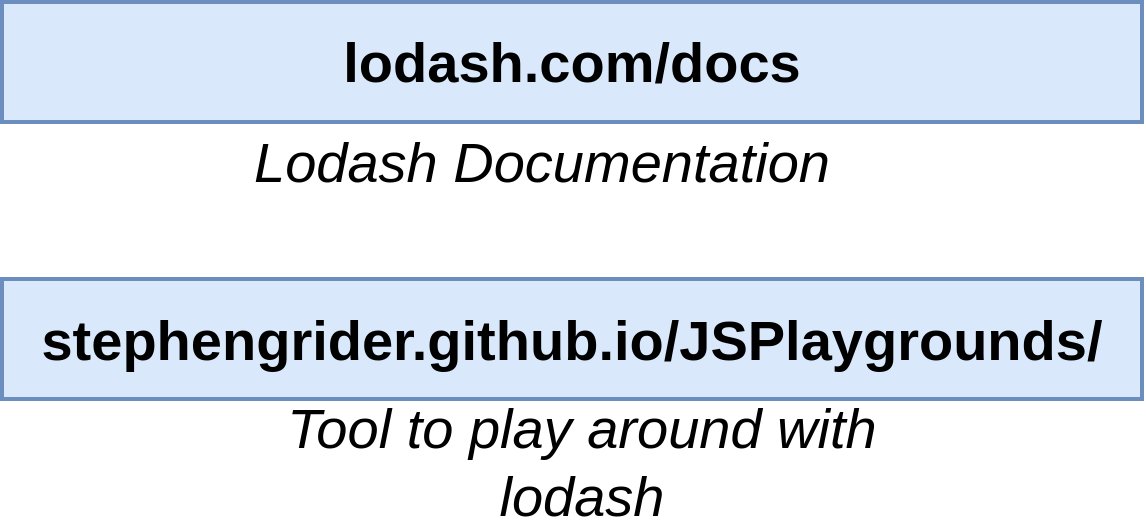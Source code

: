 <mxfile userAgent="Mozilla/5.0 (Macintosh; Intel Mac OS X 10_13_6) AppleWebKit/537.36 (KHTML, like Gecko) Chrome/68.0.344.106 Safari/537.36" version="9.2.1" editor="www.draw.io" type="github"><diagram id="4ea2767d-d784-ecf9-52eb-976252d4878a" name="00 - ex"><mxGraphModel dx="640" dy="318" grid="1" gridSize="10" guides="1" tooltips="1" connect="1" arrows="1" fold="1" page="1" pageScale="1" pageWidth="3300" pageHeight="4681" background="#ffffff" math="0" shadow="0"><root><mxCell id="0"/><mxCell id="1" parent="0"/><mxCell id="2" value="stephengrider.github.io/JSPlaygrounds/&lt;br style=&quot;font-size: 28px&quot;&gt;" style="rounded=0;whiteSpace=wrap;html=1;strokeWidth=2;fontSize=28;align=center;fontStyle=1;fillColor=#dae8fc;strokeColor=#6c8ebf;" vertex="1" parent="1"><mxGeometry x="560" y="548.5" width="570" height="60" as="geometry"/></mxCell><mxCell id="3" value="lodash.com/docs&lt;br style=&quot;font-size: 28px;&quot;&gt;" style="rounded=0;whiteSpace=wrap;html=1;strokeWidth=2;fontSize=28;align=center;fontStyle=1;fillColor=#dae8fc;strokeColor=#6c8ebf;" vertex="1" parent="1"><mxGeometry x="560" y="410" width="570" height="60" as="geometry"/></mxCell><mxCell id="4" value="Lodash Documentation" style="text;html=1;strokeColor=none;fillColor=none;align=center;verticalAlign=middle;whiteSpace=wrap;rounded=0;fontSize=28;fontStyle=2" vertex="1" parent="1"><mxGeometry x="675" y="480" width="310" height="20" as="geometry"/></mxCell><mxCell id="5" value="Tool to play around with lodash" style="text;html=1;strokeColor=none;fillColor=none;align=center;verticalAlign=middle;whiteSpace=wrap;rounded=0;fontSize=28;fontStyle=2" vertex="1" parent="1"><mxGeometry x="695" y="630" width="310" height="20" as="geometry"/></mxCell></root></mxGraphModel></diagram><diagram id="5e3ebef6-ff43-f818-c655-d19e4d6149c9" name="01 - extract"><mxGraphModel dx="932" dy="424" grid="1" gridSize="10" guides="1" tooltips="1" connect="1" arrows="1" fold="1" page="1" pageScale="1" pageWidth="3300" pageHeight="4681" background="#ffffff" math="0" shadow="0"><root><mxCell id="0"/><mxCell id="1" parent="0"/><mxCell id="3" value="[" style="rounded=0;whiteSpace=wrap;html=1;strokeWidth=2;fontSize=40;align=center;" vertex="1" parent="1"><mxGeometry x="1050" y="220" width="120" height="60" as="geometry"/></mxCell><mxCell id="4" value="]" style="rounded=0;whiteSpace=wrap;html=1;strokeWidth=2;fontSize=40;align=center;" vertex="1" parent="1"><mxGeometry x="1050" y="440" width="120" height="60" as="geometry"/></mxCell><mxCell id="5" value="[300, 0.4, 16, 4]" style="rounded=0;whiteSpace=wrap;html=1;strokeWidth=2;fontSize=20;align=center;" vertex="1" parent="1"><mxGeometry x="1110" y="280" width="200" height="40" as="geometry"/></mxCell><mxCell id="6" value="Array of Arrays Approach" style="text;html=1;strokeColor=none;fillColor=none;align=center;verticalAlign=middle;whiteSpace=wrap;rounded=0;fontSize=20;fontStyle=5" vertex="1" parent="1"><mxGeometry x="1290" y="220" width="160" height="20" as="geometry"/></mxCell><mxCell id="7" value="[350, 0.4, 25, 5]" style="rounded=0;whiteSpace=wrap;html=1;strokeWidth=2;fontSize=20;align=center;" vertex="1" parent="1"><mxGeometry x="1110" y="320" width="200" height="40" as="geometry"/></mxCell><mxCell id="8" value="[416, 0.4, 16, 4]" style="rounded=0;whiteSpace=wrap;html=1;strokeWidth=2;fontSize=20;align=center;" vertex="1" parent="1"><mxGeometry x="1110" y="360" width="200" height="40" as="geometry"/></mxCell><mxCell id="9" value="[722, 0.4, 16, 7]" style="rounded=0;whiteSpace=wrap;html=1;strokeWidth=2;fontSize=20;align=center;" vertex="1" parent="1"><mxGeometry x="1110" y="400" width="200" height="40" as="geometry"/></mxCell><mxCell id="10" value="[300,&amp;nbsp; &amp;nbsp; &amp;nbsp; &amp;nbsp;0.4,&amp;nbsp; &amp;nbsp; 16,&amp;nbsp; &amp;nbsp; &amp;nbsp;4]" style="rounded=0;whiteSpace=wrap;html=1;strokeWidth=2;fontSize=20;align=center;" vertex="1" parent="1"><mxGeometry x="1400" y="310" width="270" height="40" as="geometry"/></mxCell><mxCell id="11" style="edgeStyle=orthogonalEdgeStyle;rounded=0;html=1;exitX=0.5;exitY=0;entryX=0.173;entryY=1.05;entryPerimeter=0;jettySize=auto;orthogonalLoop=1;strokeWidth=3;fontSize=12;" edge="1" source="12" target="10" parent="1"><mxGeometry relative="1" as="geometry"/></mxCell><mxCell id="12" value="dropPosition" style="text;html=1;strokeColor=none;fillColor=none;align=center;verticalAlign=middle;whiteSpace=wrap;rounded=0;fontSize=12;" vertex="1" parent="1"><mxGeometry x="1413" y="390" width="70" height="15" as="geometry"/></mxCell><mxCell id="13" style="edgeStyle=orthogonalEdgeStyle;rounded=0;html=1;exitX=0.5;exitY=0;entryX=0.464;entryY=1.067;entryPerimeter=0;jettySize=auto;orthogonalLoop=1;strokeWidth=3;fontSize=12;" edge="1" source="14" target="10" parent="1"><mxGeometry relative="1" as="geometry"/></mxCell><mxCell id="14" value="bounciness" style="text;html=1;strokeColor=none;fillColor=none;align=center;verticalAlign=middle;whiteSpace=wrap;rounded=0;fontSize=12;" vertex="1" parent="1"><mxGeometry x="1490" y="412.5" width="70" height="15" as="geometry"/></mxCell><mxCell id="15" style="edgeStyle=orthogonalEdgeStyle;rounded=0;html=1;exitX=0.5;exitY=0;entryX=0.686;entryY=1.083;entryPerimeter=0;jettySize=auto;orthogonalLoop=1;strokeWidth=3;fontSize=12;" edge="1" source="16" target="10" parent="1"><mxGeometry relative="1" as="geometry"/></mxCell><mxCell id="16" value="ball size" style="text;html=1;strokeColor=none;fillColor=none;align=center;verticalAlign=middle;whiteSpace=wrap;rounded=0;fontSize=12;" vertex="1" parent="1"><mxGeometry x="1550" y="440" width="70" height="15" as="geometry"/></mxCell><mxCell id="17" value="bucket" style="text;html=1;strokeColor=none;fillColor=none;align=center;verticalAlign=middle;whiteSpace=wrap;rounded=0;fontSize=12;" vertex="1" parent="1"><mxGeometry x="1600" y="475" width="70" height="15" as="geometry"/></mxCell><mxCell id="18" value="" style="endArrow=classic;html=1;strokeWidth=3;fontSize=12;" edge="1" parent="1"><mxGeometry width="50" height="50" relative="1" as="geometry"><mxPoint x="1633" y="472.5" as="sourcePoint"/><mxPoint x="1633" y="352.5" as="targetPoint"/></mxGeometry></mxCell></root></mxGraphModel></diagram><diagram id="74ad2335-df42-8201-ddf5-85905dba288c" name="03 - steps"><mxGraphModel dx="843" dy="424" grid="1" gridSize="10" guides="1" tooltips="1" connect="1" arrows="1" fold="1" page="1" pageScale="1" pageWidth="3300" pageHeight="4681" background="#ffffff" math="0" shadow="0"><root><mxCell id="0"/><mxCell id="1" parent="0"/><mxCell id="2" value="[" style="rounded=0;whiteSpace=wrap;html=1;strokeWidth=2;fontSize=40;align=center;" vertex="1" parent="1"><mxGeometry x="1050" y="220" width="120" height="60" as="geometry"/></mxCell><mxCell id="3" value="]" style="rounded=0;whiteSpace=wrap;html=1;strokeWidth=2;fontSize=40;align=center;" vertex="1" parent="1"><mxGeometry x="1050" y="440" width="120" height="60" as="geometry"/></mxCell><mxCell id="4" value="[10, 0.5, 16, 1]" style="rounded=0;whiteSpace=wrap;html=1;strokeWidth=2;fontSize=20;align=center;" vertex="1" parent="1"><mxGeometry x="1110" y="280" width="200" height="40" as="geometry"/></mxCell><mxCell id="5" value="[200, 0.5, 16, 4]" style="rounded=0;whiteSpace=wrap;html=1;strokeWidth=2;fontSize=20;align=center;" vertex="1" parent="1"><mxGeometry x="1110" y="320" width="200" height="40" as="geometry"/></mxCell><mxCell id="6" value="[350, 0.5, 16, 4]" style="rounded=0;whiteSpace=wrap;html=1;strokeWidth=2;fontSize=20;align=center;" vertex="1" parent="1"><mxGeometry x="1110" y="360" width="200" height="40" as="geometry"/></mxCell><mxCell id="7" value="[600, 0.5, 16, 5]" style="rounded=0;whiteSpace=wrap;html=1;strokeWidth=2;fontSize=20;align=center;" vertex="1" parent="1"><mxGeometry x="1110" y="400" width="200" height="40" as="geometry"/></mxCell><mxCell id="14" value="For each observation, subtract drop point from 300px, take absolute value" style="rounded=0;whiteSpace=wrap;html=1;strokeWidth=2;fontSize=19;align=center;fontStyle=2" vertex="1" parent="1"><mxGeometry x="1200" y="140" width="420" height="60" as="geometry"/></mxCell><mxCell id="16" style="edgeStyle=orthogonalEdgeStyle;rounded=0;html=1;exitX=0;exitY=0.5;jettySize=auto;orthogonalLoop=1;strokeWidth=3;fontSize=28;entryX=0;entryY=0.5;" edge="1" parent="1" target="15"><mxGeometry relative="1" as="geometry"><mxPoint x="1313" y="360" as="sourcePoint"/></mxGeometry></mxCell><mxCell id="23" style="edgeStyle=orthogonalEdgeStyle;rounded=0;html=1;exitX=1;exitY=0.5;jettySize=auto;orthogonalLoop=1;strokeWidth=3;fontSize=28;" edge="1" parent="1" source="15"><mxGeometry relative="1" as="geometry"><mxPoint x="1550" y="360" as="targetPoint"/></mxGeometry></mxCell><mxCell id="15" value="map" style="rounded=0;whiteSpace=wrap;html=1;strokeWidth=2;fontSize=28;align=center;fillColor=#dae8fc;strokeColor=#6c8ebf;" vertex="1" parent="1"><mxGeometry x="1363" y="330" width="120" height="60" as="geometry"/></mxCell><mxCell id="17" value="[" style="rounded=0;whiteSpace=wrap;html=1;strokeWidth=2;fontSize=40;align=center;" vertex="1" parent="1"><mxGeometry x="1560" y="220" width="120" height="60" as="geometry"/></mxCell><mxCell id="18" value="]" style="rounded=0;whiteSpace=wrap;html=1;strokeWidth=2;fontSize=40;align=center;" vertex="1" parent="1"><mxGeometry x="1560" y="440" width="120" height="60" as="geometry"/></mxCell><mxCell id="19" value="[290, 1]" style="rounded=0;whiteSpace=wrap;html=1;strokeWidth=2;fontSize=20;align=center;" vertex="1" parent="1"><mxGeometry x="1620" y="280" width="200" height="40" as="geometry"/></mxCell><mxCell id="20" value="[100, 4]" style="rounded=0;whiteSpace=wrap;html=1;strokeWidth=2;fontSize=20;align=center;" vertex="1" parent="1"><mxGeometry x="1620" y="320" width="200" height="40" as="geometry"/></mxCell><mxCell id="21" value="[50, 4]" style="rounded=0;whiteSpace=wrap;html=1;strokeWidth=2;fontSize=20;align=center;" vertex="1" parent="1"><mxGeometry x="1620" y="360" width="200" height="40" as="geometry"/></mxCell><mxCell id="22" value="[300, 5]" style="rounded=0;whiteSpace=wrap;html=1;strokeWidth=2;fontSize=20;align=center;" vertex="1" parent="1"><mxGeometry x="1620" y="400" width="200" height="40" as="geometry"/></mxCell></root></mxGraphModel></diagram><diagram id="3f11918c-9a21-e392-e03f-a9e489631612" name="06 -step"><mxGraphModel dx="853" dy="424" grid="1" gridSize="10" guides="1" tooltips="1" connect="1" arrows="1" fold="1" page="1" pageScale="1" pageWidth="3300" pageHeight="4681" background="#ffffff" math="0" shadow="0"><root><mxCell id="0"/><mxCell id="1" parent="0"/><mxCell id="2" style="edgeStyle=orthogonalEdgeStyle;rounded=0;html=1;exitX=0;exitY=0.5;jettySize=auto;orthogonalLoop=1;strokeWidth=3;fontSize=28;entryX=0;entryY=0.5;" edge="1" target="4" parent="1"><mxGeometry relative="1" as="geometry"><mxPoint x="670" y="340" as="sourcePoint"/></mxGeometry></mxCell><mxCell id="3" style="edgeStyle=orthogonalEdgeStyle;rounded=0;html=1;exitX=1;exitY=0.5;jettySize=auto;orthogonalLoop=1;strokeWidth=3;fontSize=28;" edge="1" source="4" parent="1"><mxGeometry relative="1" as="geometry"><mxPoint x="907" y="340" as="targetPoint"/></mxGeometry></mxCell><mxCell id="4" value="slice" style="rounded=0;whiteSpace=wrap;html=1;strokeWidth=2;fontSize=28;align=center;fillColor=#dae8fc;strokeColor=#6c8ebf;" vertex="1" parent="1"><mxGeometry x="720" y="310" width="120" height="60" as="geometry"/></mxCell><mxCell id="6" value="[" style="rounded=0;whiteSpace=wrap;html=1;strokeWidth=2;fontSize=40;align=center;" vertex="1" parent="1"><mxGeometry x="910" y="200" width="120" height="60" as="geometry"/></mxCell><mxCell id="7" value="]" style="rounded=0;whiteSpace=wrap;html=1;strokeWidth=2;fontSize=40;align=center;" vertex="1" parent="1"><mxGeometry x="910" y="420" width="120" height="60" as="geometry"/></mxCell><mxCell id="8" value="[50, 4]" style="rounded=0;whiteSpace=wrap;html=1;strokeWidth=2;fontSize=20;align=center;" vertex="1" parent="1"><mxGeometry x="970" y="260" width="200" height="40" as="geometry"/></mxCell><mxCell id="9" value="[100, 4]" style="rounded=0;whiteSpace=wrap;html=1;strokeWidth=2;fontSize=20;align=center;" vertex="1" parent="1"><mxGeometry x="970" y="300" width="200" height="40" as="geometry"/></mxCell><mxCell id="10" value="[290, 1]" style="rounded=0;whiteSpace=wrap;html=1;strokeWidth=2;fontSize=20;align=center;" vertex="1" parent="1"><mxGeometry x="970" y="340" width="200" height="40" as="geometry"/></mxCell><mxCell id="12" value="[" style="rounded=0;whiteSpace=wrap;html=1;strokeWidth=2;fontSize=40;align=center;" vertex="1" parent="1"><mxGeometry x="410" y="200" width="120" height="60" as="geometry"/></mxCell><mxCell id="13" value="]" style="rounded=0;whiteSpace=wrap;html=1;strokeWidth=2;fontSize=40;align=center;" vertex="1" parent="1"><mxGeometry x="410" y="420" width="120" height="60" as="geometry"/></mxCell><mxCell id="14" value="[290, 1]" style="rounded=0;whiteSpace=wrap;html=1;strokeWidth=2;fontSize=20;align=center;" vertex="1" parent="1"><mxGeometry x="470" y="260" width="200" height="40" as="geometry"/></mxCell><mxCell id="15" value="[100, 4]" style="rounded=0;whiteSpace=wrap;html=1;strokeWidth=2;fontSize=20;align=center;" vertex="1" parent="1"><mxGeometry x="470" y="300" width="200" height="40" as="geometry"/></mxCell><mxCell id="16" value="[50, 4]" style="rounded=0;whiteSpace=wrap;html=1;strokeWidth=2;fontSize=20;align=center;" vertex="1" parent="1"><mxGeometry x="470" y="340" width="200" height="40" as="geometry"/></mxCell><mxCell id="17" value="[300, 5]" style="rounded=0;whiteSpace=wrap;html=1;strokeWidth=2;fontSize=20;align=center;" vertex="1" parent="1"><mxGeometry x="470" y="380" width="200" height="40" as="geometry"/></mxCell><mxCell id="18" value="Look at the 'k' top records.&amp;nbsp; What was the most common bucket?" style="rounded=0;whiteSpace=wrap;html=1;strokeWidth=2;fontSize=19;align=center;" vertex="1" parent="1"><mxGeometry x="570" y="120" width="420" height="60" as="geometry"/></mxCell></root></mxGraphModel></diagram><diagram id="78f71dba-9671-e1fb-e6c2-2eb1c271e4c8" name="05 - step"><mxGraphModel dx="843" dy="424" grid="1" gridSize="10" guides="1" tooltips="1" connect="1" arrows="1" fold="1" page="1" pageScale="1" pageWidth="3300" pageHeight="4681" background="#ffffff" math="0" shadow="0"><root><mxCell id="0"/><mxCell id="1" parent="0"/><mxCell id="8" style="edgeStyle=orthogonalEdgeStyle;rounded=0;html=1;exitX=0;exitY=0.5;jettySize=auto;orthogonalLoop=1;strokeWidth=3;fontSize=28;entryX=0;entryY=0.5;" edge="1" target="10" parent="1"><mxGeometry relative="1" as="geometry"><mxPoint x="790" y="300" as="sourcePoint"/></mxGeometry></mxCell><mxCell id="9" style="edgeStyle=orthogonalEdgeStyle;rounded=0;html=1;exitX=1;exitY=0.5;jettySize=auto;orthogonalLoop=1;strokeWidth=3;fontSize=28;" edge="1" source="10" parent="1"><mxGeometry relative="1" as="geometry"><mxPoint x="1027" y="300" as="targetPoint"/></mxGeometry></mxCell><mxCell id="10" value="sortBy" style="rounded=0;whiteSpace=wrap;html=1;strokeWidth=2;fontSize=28;align=center;fillColor=#dae8fc;strokeColor=#6c8ebf;" vertex="1" parent="1"><mxGeometry x="840" y="270" width="120" height="60" as="geometry"/></mxCell><mxCell id="11" value="Sort the results from least to greatest" style="rounded=0;whiteSpace=wrap;html=1;strokeWidth=2;fontSize=19;align=center;fontStyle=2" vertex="1" parent="1"><mxGeometry x="670" y="80" width="420" height="60" as="geometry"/></mxCell><mxCell id="12" value="[" style="rounded=0;whiteSpace=wrap;html=1;strokeWidth=2;fontSize=40;align=center;" vertex="1" parent="1"><mxGeometry x="1030" y="160" width="120" height="60" as="geometry"/></mxCell><mxCell id="13" value="]" style="rounded=0;whiteSpace=wrap;html=1;strokeWidth=2;fontSize=40;align=center;" vertex="1" parent="1"><mxGeometry x="1030" y="380" width="120" height="60" as="geometry"/></mxCell><mxCell id="14" value="[50, 4]" style="rounded=0;whiteSpace=wrap;html=1;strokeWidth=2;fontSize=20;align=center;" vertex="1" parent="1"><mxGeometry x="1090" y="220" width="200" height="40" as="geometry"/></mxCell><mxCell id="15" value="[100, 4]" style="rounded=0;whiteSpace=wrap;html=1;strokeWidth=2;fontSize=20;align=center;" vertex="1" parent="1"><mxGeometry x="1090" y="260" width="200" height="40" as="geometry"/></mxCell><mxCell id="16" value="[290, 1]" style="rounded=0;whiteSpace=wrap;html=1;strokeWidth=2;fontSize=20;align=center;" vertex="1" parent="1"><mxGeometry x="1090" y="300" width="200" height="40" as="geometry"/></mxCell><mxCell id="17" value="[300, 5]" style="rounded=0;whiteSpace=wrap;html=1;strokeWidth=2;fontSize=20;align=center;" vertex="1" parent="1"><mxGeometry x="1090" y="340" width="200" height="40" as="geometry"/></mxCell><mxCell id="18" value="[" style="rounded=0;whiteSpace=wrap;html=1;strokeWidth=2;fontSize=40;align=center;" vertex="1" parent="1"><mxGeometry x="530" y="160" width="120" height="60" as="geometry"/></mxCell><mxCell id="19" value="]" style="rounded=0;whiteSpace=wrap;html=1;strokeWidth=2;fontSize=40;align=center;" vertex="1" parent="1"><mxGeometry x="530" y="380" width="120" height="60" as="geometry"/></mxCell><mxCell id="20" value="[290, 1]" style="rounded=0;whiteSpace=wrap;html=1;strokeWidth=2;fontSize=20;align=center;" vertex="1" parent="1"><mxGeometry x="590" y="220" width="200" height="40" as="geometry"/></mxCell><mxCell id="21" value="[100, 4]" style="rounded=0;whiteSpace=wrap;html=1;strokeWidth=2;fontSize=20;align=center;" vertex="1" parent="1"><mxGeometry x="590" y="260" width="200" height="40" as="geometry"/></mxCell><mxCell id="22" value="[50, 4]" style="rounded=0;whiteSpace=wrap;html=1;strokeWidth=2;fontSize=20;align=center;" vertex="1" parent="1"><mxGeometry x="590" y="300" width="200" height="40" as="geometry"/></mxCell><mxCell id="23" value="[300, 5]" style="rounded=0;whiteSpace=wrap;html=1;strokeWidth=2;fontSize=20;align=center;" vertex="1" parent="1"><mxGeometry x="590" y="340" width="200" height="40" as="geometry"/></mxCell></root></mxGraphModel></diagram><diagram id="911e0b79-2dee-7bcb-322a-3f61e3a8d75d" name="07 - step"><mxGraphModel dx="853" dy="424" grid="1" gridSize="10" guides="1" tooltips="1" connect="1" arrows="1" fold="1" page="1" pageScale="1" pageWidth="3300" pageHeight="4681" background="#ffffff" math="0" shadow="0"><root><mxCell id="0"/><mxCell id="1" parent="0"/><mxCell id="2" style="edgeStyle=orthogonalEdgeStyle;rounded=0;html=1;exitX=0;exitY=0.5;jettySize=auto;orthogonalLoop=1;strokeWidth=3;fontSize=28;entryX=0;entryY=0.5;" edge="1" target="4" parent="1"><mxGeometry relative="1" as="geometry"><mxPoint x="670" y="340" as="sourcePoint"/></mxGeometry></mxCell><mxCell id="3" style="edgeStyle=orthogonalEdgeStyle;rounded=0;html=1;exitX=1;exitY=0.5;jettySize=auto;orthogonalLoop=1;strokeWidth=3;fontSize=28;" edge="1" source="4" parent="1"><mxGeometry relative="1" as="geometry"><mxPoint x="907" y="340" as="targetPoint"/></mxGeometry></mxCell><mxCell id="4" value="countBy" style="rounded=0;whiteSpace=wrap;html=1;strokeWidth=2;fontSize=28;align=center;fillColor=#dae8fc;strokeColor=#6c8ebf;" vertex="1" parent="1"><mxGeometry x="720" y="310" width="120" height="60" as="geometry"/></mxCell><mxCell id="5" value="{" style="rounded=0;whiteSpace=wrap;html=1;strokeWidth=2;fontSize=40;align=center;" vertex="1" parent="1"><mxGeometry x="910" y="200" width="120" height="60" as="geometry"/></mxCell><mxCell id="6" value="}" style="rounded=0;whiteSpace=wrap;html=1;strokeWidth=2;fontSize=40;align=center;" vertex="1" parent="1"><mxGeometry x="910" y="420" width="120" height="60" as="geometry"/></mxCell><mxCell id="7" value="4: 2" style="rounded=0;whiteSpace=wrap;html=1;strokeWidth=2;fontSize=20;align=center;" vertex="1" parent="1"><mxGeometry x="970" y="260" width="200" height="40" as="geometry"/></mxCell><mxCell id="8" value="1: 1" style="rounded=0;whiteSpace=wrap;html=1;strokeWidth=2;fontSize=20;align=center;" vertex="1" parent="1"><mxGeometry x="970" y="300" width="200" height="40" as="geometry"/></mxCell><mxCell id="10" value="[" style="rounded=0;whiteSpace=wrap;html=1;strokeWidth=2;fontSize=40;align=center;" vertex="1" parent="1"><mxGeometry x="410" y="200" width="120" height="60" as="geometry"/></mxCell><mxCell id="11" value="]" style="rounded=0;whiteSpace=wrap;html=1;strokeWidth=2;fontSize=40;align=center;" vertex="1" parent="1"><mxGeometry x="410" y="420" width="120" height="60" as="geometry"/></mxCell><mxCell id="12" value="[290, 1]" style="rounded=0;whiteSpace=wrap;html=1;strokeWidth=2;fontSize=20;align=center;" vertex="1" parent="1"><mxGeometry x="470" y="260" width="200" height="40" as="geometry"/></mxCell><mxCell id="13" value="[100, 4]" style="rounded=0;whiteSpace=wrap;html=1;strokeWidth=2;fontSize=20;align=center;" vertex="1" parent="1"><mxGeometry x="470" y="300" width="200" height="40" as="geometry"/></mxCell><mxCell id="14" value="[50, 4]" style="rounded=0;whiteSpace=wrap;html=1;strokeWidth=2;fontSize=20;align=center;" vertex="1" parent="1"><mxGeometry x="470" y="340" width="200" height="40" as="geometry"/></mxCell><mxCell id="16" value="Look at the 'k' top records.&amp;nbsp; What was the most common bucket?" style="rounded=0;whiteSpace=wrap;html=1;strokeWidth=2;fontSize=19;align=center;" vertex="1" parent="1"><mxGeometry x="570" y="120" width="420" height="60" as="geometry"/></mxCell></root></mxGraphModel></diagram><diagram id="6afae71a-1f65-ba86-3558-b6b0693fac2d" name="08 - step"><mxGraphModel dx="853" dy="424" grid="1" gridSize="10" guides="1" tooltips="1" connect="1" arrows="1" fold="1" page="1" pageScale="1" pageWidth="3300" pageHeight="4681" background="#ffffff" math="0" shadow="0"><root><mxCell id="0"/><mxCell id="1" parent="0"/><mxCell id="2" style="edgeStyle=orthogonalEdgeStyle;rounded=0;html=1;exitX=0;exitY=0.5;jettySize=auto;orthogonalLoop=1;strokeWidth=3;fontSize=28;entryX=0;entryY=0.5;" edge="1" target="4" parent="1"><mxGeometry relative="1" as="geometry"><mxPoint x="670" y="340" as="sourcePoint"/></mxGeometry></mxCell><mxCell id="3" style="edgeStyle=orthogonalEdgeStyle;rounded=0;html=1;exitX=1;exitY=0.5;jettySize=auto;orthogonalLoop=1;strokeWidth=3;fontSize=28;" edge="1" source="4" parent="1"><mxGeometry relative="1" as="geometry"><mxPoint x="907" y="340" as="targetPoint"/></mxGeometry></mxCell><mxCell id="4" value="toPairs" style="rounded=0;whiteSpace=wrap;html=1;strokeWidth=2;fontSize=28;align=center;fillColor=#dae8fc;strokeColor=#6c8ebf;" vertex="1" parent="1"><mxGeometry x="720" y="310" width="120" height="60" as="geometry"/></mxCell><mxCell id="5" value="[" style="rounded=0;whiteSpace=wrap;html=1;strokeWidth=2;fontSize=40;align=center;" vertex="1" parent="1"><mxGeometry x="910" y="200" width="120" height="60" as="geometry"/></mxCell><mxCell id="6" value="]" style="rounded=0;whiteSpace=wrap;html=1;strokeWidth=2;fontSize=40;align=center;" vertex="1" parent="1"><mxGeometry x="910" y="420" width="120" height="60" as="geometry"/></mxCell><mxCell id="7" value="[4, 2]" style="rounded=0;whiteSpace=wrap;html=1;strokeWidth=2;fontSize=20;align=center;" vertex="1" parent="1"><mxGeometry x="970" y="260" width="200" height="40" as="geometry"/></mxCell><mxCell id="8" value="[1, 1]" style="rounded=0;whiteSpace=wrap;html=1;strokeWidth=2;fontSize=20;align=center;" vertex="1" parent="1"><mxGeometry x="970" y="300" width="200" height="40" as="geometry"/></mxCell><mxCell id="9" value="{" style="rounded=0;whiteSpace=wrap;html=1;strokeWidth=2;fontSize=40;align=center;" vertex="1" parent="1"><mxGeometry x="410" y="200" width="120" height="60" as="geometry"/></mxCell><mxCell id="10" value="}" style="rounded=0;whiteSpace=wrap;html=1;strokeWidth=2;fontSize=40;align=center;" vertex="1" parent="1"><mxGeometry x="410" y="420" width="120" height="60" as="geometry"/></mxCell><mxCell id="14" value="Look at the 'k' top records.&amp;nbsp; What was the most common bucket?" style="rounded=0;whiteSpace=wrap;html=1;strokeWidth=2;fontSize=19;align=center;" vertex="1" parent="1"><mxGeometry x="570" y="120" width="420" height="60" as="geometry"/></mxCell><mxCell id="15" value="4: 2" style="rounded=0;whiteSpace=wrap;html=1;strokeWidth=2;fontSize=20;align=center;" vertex="1" parent="1"><mxGeometry x="470" y="260" width="200" height="40" as="geometry"/></mxCell><mxCell id="16" value="1: 1" style="rounded=0;whiteSpace=wrap;html=1;strokeWidth=2;fontSize=20;align=center;" vertex="1" parent="1"><mxGeometry x="470" y="300" width="200" height="40" as="geometry"/></mxCell></root></mxGraphModel></diagram><diagram name="09 - step" id="60456118-2089-7301-fd03-30d63f39e36f"><mxGraphModel dx="853" dy="424" grid="1" gridSize="10" guides="1" tooltips="1" connect="1" arrows="1" fold="1" page="1" pageScale="1" pageWidth="3300" pageHeight="4681" background="#ffffff" math="0" shadow="0"><root><mxCell id="0"/><mxCell id="1" parent="0"/><mxCell id="2" style="edgeStyle=orthogonalEdgeStyle;rounded=0;html=1;exitX=0;exitY=0.5;jettySize=auto;orthogonalLoop=1;strokeWidth=3;fontSize=28;entryX=0;entryY=0.5;" edge="1" parent="1" target="4"><mxGeometry relative="1" as="geometry"><mxPoint x="670" y="340" as="sourcePoint"/></mxGeometry></mxCell><mxCell id="3" style="edgeStyle=orthogonalEdgeStyle;rounded=0;html=1;exitX=1;exitY=0.5;jettySize=auto;orthogonalLoop=1;strokeWidth=3;fontSize=28;" edge="1" parent="1" source="4"><mxGeometry relative="1" as="geometry"><mxPoint x="907" y="340" as="targetPoint"/></mxGeometry></mxCell><mxCell id="4" value="sortBy" style="rounded=0;whiteSpace=wrap;html=1;strokeWidth=2;fontSize=28;align=center;fillColor=#dae8fc;strokeColor=#6c8ebf;" vertex="1" parent="1"><mxGeometry x="720" y="310" width="120" height="60" as="geometry"/></mxCell><mxCell id="5" value="[" style="rounded=0;whiteSpace=wrap;html=1;strokeWidth=2;fontSize=40;align=center;" vertex="1" parent="1"><mxGeometry x="910" y="200" width="120" height="60" as="geometry"/></mxCell><mxCell id="6" value="]" style="rounded=0;whiteSpace=wrap;html=1;strokeWidth=2;fontSize=40;align=center;" vertex="1" parent="1"><mxGeometry x="910" y="420" width="120" height="60" as="geometry"/></mxCell><mxCell id="7" value="[1, 1]" style="rounded=0;whiteSpace=wrap;html=1;strokeWidth=2;fontSize=20;align=center;" vertex="1" parent="1"><mxGeometry x="970" y="260" width="200" height="40" as="geometry"/></mxCell><mxCell id="8" value="[4, 2]" style="rounded=0;whiteSpace=wrap;html=1;strokeWidth=2;fontSize=20;align=center;" vertex="1" parent="1"><mxGeometry x="970" y="300" width="200" height="40" as="geometry"/></mxCell><mxCell id="9" value="{" style="rounded=0;whiteSpace=wrap;html=1;strokeWidth=2;fontSize=40;align=center;" vertex="1" parent="1"><mxGeometry x="410" y="200" width="120" height="60" as="geometry"/></mxCell><mxCell id="10" value="}" style="rounded=0;whiteSpace=wrap;html=1;strokeWidth=2;fontSize=40;align=center;" vertex="1" parent="1"><mxGeometry x="410" y="420" width="120" height="60" as="geometry"/></mxCell><mxCell id="11" value="Look at the 'k' top records.&amp;nbsp; What was the most common bucket?" style="rounded=0;whiteSpace=wrap;html=1;strokeWidth=2;fontSize=19;align=center;" vertex="1" parent="1"><mxGeometry x="570" y="120" width="420" height="60" as="geometry"/></mxCell><mxCell id="14" value="[4, 2]" style="rounded=0;whiteSpace=wrap;html=1;strokeWidth=2;fontSize=20;align=center;" vertex="1" parent="1"><mxGeometry x="470" y="260" width="200" height="40" as="geometry"/></mxCell><mxCell id="15" value="[1, 1]" style="rounded=0;whiteSpace=wrap;html=1;strokeWidth=2;fontSize=20;align=center;" vertex="1" parent="1"><mxGeometry x="470" y="300" width="200" height="40" as="geometry"/></mxCell></root></mxGraphModel></diagram><diagram name="10 -step" id="3a9c9efc-5867-5d9e-b264-b3f10a5a0388"><mxGraphModel dx="853" dy="424" grid="1" gridSize="10" guides="1" tooltips="1" connect="1" arrows="1" fold="1" page="1" pageScale="1" pageWidth="3300" pageHeight="4681" background="#ffffff" math="0" shadow="0"><root><mxCell id="0"/><mxCell id="1" parent="0"/><mxCell id="2" style="edgeStyle=orthogonalEdgeStyle;rounded=0;html=1;exitX=0;exitY=0.5;jettySize=auto;orthogonalLoop=1;strokeWidth=3;fontSize=28;entryX=0;entryY=0.5;" edge="1" parent="1" target="4"><mxGeometry relative="1" as="geometry"><mxPoint x="670" y="340" as="sourcePoint"/></mxGeometry></mxCell><mxCell id="3" style="edgeStyle=orthogonalEdgeStyle;rounded=0;html=1;exitX=1;exitY=0.5;jettySize=auto;orthogonalLoop=1;strokeWidth=3;fontSize=28;" edge="1" parent="1" source="4"><mxGeometry relative="1" as="geometry"><mxPoint x="907" y="340" as="targetPoint"/></mxGeometry></mxCell><mxCell id="4" value="last" style="rounded=0;whiteSpace=wrap;html=1;strokeWidth=2;fontSize=28;align=center;fillColor=#dae8fc;strokeColor=#6c8ebf;" vertex="1" parent="1"><mxGeometry x="720" y="310" width="120" height="60" as="geometry"/></mxCell><mxCell id="8" value="[4, 2]" style="rounded=0;whiteSpace=wrap;html=1;strokeWidth=2;fontSize=20;align=center;" vertex="1" parent="1"><mxGeometry x="960" y="320" width="200" height="40" as="geometry"/></mxCell><mxCell id="9" value="[" style="rounded=0;whiteSpace=wrap;html=1;strokeWidth=2;fontSize=40;align=center;" vertex="1" parent="1"><mxGeometry x="410" y="200" width="120" height="60" as="geometry"/></mxCell><mxCell id="10" value="]" style="rounded=0;whiteSpace=wrap;html=1;strokeWidth=2;fontSize=40;align=center;" vertex="1" parent="1"><mxGeometry x="410" y="420" width="120" height="60" as="geometry"/></mxCell><mxCell id="11" value="Look at the 'k' top records.&amp;nbsp; What was the most common bucket?" style="rounded=0;whiteSpace=wrap;html=1;strokeWidth=2;fontSize=19;align=center;" vertex="1" parent="1"><mxGeometry x="570" y="120" width="420" height="60" as="geometry"/></mxCell><mxCell id="12" value="[1, 1]" style="rounded=0;whiteSpace=wrap;html=1;strokeWidth=2;fontSize=20;align=center;" vertex="1" parent="1"><mxGeometry x="470" y="260" width="200" height="40" as="geometry"/></mxCell><mxCell id="13" value="[4, 2]" style="rounded=0;whiteSpace=wrap;html=1;strokeWidth=2;fontSize=20;align=center;" vertex="1" parent="1"><mxGeometry x="470" y="300" width="200" height="40" as="geometry"/></mxCell></root></mxGraphModel></diagram><diagram name="11 - step" id="bc94d0ed-a1aa-60af-d625-5e1a0a5e91d0"><mxGraphModel dx="853" dy="424" grid="1" gridSize="10" guides="1" tooltips="1" connect="1" arrows="1" fold="1" page="1" pageScale="1" pageWidth="3300" pageHeight="4681" background="#ffffff" math="0" shadow="0"><root><mxCell id="0"/><mxCell id="1" parent="0"/><mxCell id="2" style="edgeStyle=orthogonalEdgeStyle;rounded=0;html=1;exitX=0;exitY=0.5;jettySize=auto;orthogonalLoop=1;strokeWidth=3;fontSize=28;entryX=0;entryY=0.5;" edge="1" parent="1" target="4"><mxGeometry relative="1" as="geometry"><mxPoint x="670" y="340" as="sourcePoint"/></mxGeometry></mxCell><mxCell id="3" style="edgeStyle=orthogonalEdgeStyle;rounded=0;html=1;exitX=1;exitY=0.5;jettySize=auto;orthogonalLoop=1;strokeWidth=3;fontSize=28;" edge="1" parent="1" source="4"><mxGeometry relative="1" as="geometry"><mxPoint x="907" y="340" as="targetPoint"/></mxGeometry></mxCell><mxCell id="4" value="get" style="rounded=0;whiteSpace=wrap;html=1;strokeWidth=2;fontSize=28;align=center;fillColor=#dae8fc;strokeColor=#6c8ebf;" vertex="1" parent="1"><mxGeometry x="720" y="310" width="120" height="60" as="geometry"/></mxCell><mxCell id="5" value="4" style="rounded=0;whiteSpace=wrap;html=1;strokeWidth=2;fontSize=20;align=center;" vertex="1" parent="1"><mxGeometry x="960" y="320" width="200" height="40" as="geometry"/></mxCell><mxCell id="8" value="Look at the 'k' top records.&amp;nbsp; What was the most common bucket?" style="rounded=0;whiteSpace=wrap;html=1;strokeWidth=2;fontSize=19;align=center;" vertex="1" parent="1"><mxGeometry x="570" y="120" width="420" height="60" as="geometry"/></mxCell><mxCell id="11" value="[4, 2]" style="rounded=0;whiteSpace=wrap;html=1;strokeWidth=2;fontSize=20;align=center;" vertex="1" parent="1"><mxGeometry x="440" y="320" width="200" height="40" as="geometry"/></mxCell></root></mxGraphModel></diagram><diagram name="12 - step" id="bd3dfbca-72a7-d292-cb6e-da768fa899a1"><mxGraphModel dx="853" dy="424" grid="1" gridSize="10" guides="1" tooltips="1" connect="1" arrows="1" fold="1" page="1" pageScale="1" pageWidth="3300" pageHeight="4681" background="#ffffff" math="0" shadow="0"><root><mxCell id="0"/><mxCell id="1" parent="0"/><mxCell id="2" style="edgeStyle=orthogonalEdgeStyle;rounded=0;html=1;exitX=0;exitY=0.5;jettySize=auto;orthogonalLoop=1;strokeWidth=3;fontSize=28;entryX=0;entryY=0.5;" edge="1" parent="1" target="4"><mxGeometry relative="1" as="geometry"><mxPoint x="670" y="340" as="sourcePoint"/></mxGeometry></mxCell><mxCell id="3" style="edgeStyle=orthogonalEdgeStyle;rounded=0;html=1;exitX=1;exitY=0.5;jettySize=auto;orthogonalLoop=1;strokeWidth=3;fontSize=28;" edge="1" parent="1" source="4"><mxGeometry relative="1" as="geometry"><mxPoint x="907" y="340" as="targetPoint"/></mxGeometry></mxCell><mxCell id="4" value="parseInt" style="rounded=0;whiteSpace=wrap;html=1;strokeWidth=2;fontSize=28;align=center;fillColor=#dae8fc;strokeColor=#6c8ebf;" vertex="1" parent="1"><mxGeometry x="720" y="310" width="120" height="60" as="geometry"/></mxCell><mxCell id="5" value="4" style="rounded=0;whiteSpace=wrap;html=1;strokeWidth=2;fontSize=20;align=center;" vertex="1" parent="1"><mxGeometry x="960" y="320" width="200" height="40" as="geometry"/></mxCell><mxCell id="6" value="Look at the 'k' top records.&amp;nbsp; What was the most common bucket?" style="rounded=0;whiteSpace=wrap;html=1;strokeWidth=2;fontSize=19;align=center;" vertex="1" parent="1"><mxGeometry x="570" y="120" width="420" height="60" as="geometry"/></mxCell><mxCell id="7" value="&quot;4&quot;" style="rounded=0;whiteSpace=wrap;html=1;strokeWidth=2;fontSize=20;align=center;" vertex="1" parent="1"><mxGeometry x="440" y="320" width="200" height="40" as="geometry"/></mxCell></root></mxGraphModel></diagram><diagram id="db84b2e2-6fdf-d03f-b510-8b90bcc8c44b" name="13 - tuning"><mxGraphModel dx="932" dy="424" grid="1" gridSize="10" guides="1" tooltips="1" connect="1" arrows="1" fold="1" page="1" pageScale="1" pageWidth="3300" pageHeight="4681" background="#ffffff" math="0" shadow="0"><root><mxCell id="0"/><mxCell id="1" parent="0"/><mxCell id="2" value="Our Prediction Was Bad!" style="text;html=1;strokeColor=none;fillColor=none;align=center;verticalAlign=middle;whiteSpace=wrap;rounded=0;fontSize=28;fontStyle=1" vertex="1" parent="1"><mxGeometry x="560" y="140" width="380" height="40" as="geometry"/></mxCell><mxCell id="3" value="Adjust the parameters of the analysis" style="rounded=0;whiteSpace=wrap;html=1;strokeWidth=2;fontSize=20;align=center;" vertex="1" parent="1"><mxGeometry x="550" y="190" width="400" height="60" as="geometry"/></mxCell><mxCell id="4" value="Add more features to explain the analysis" style="rounded=0;whiteSpace=wrap;html=1;strokeWidth=2;fontSize=20;align=center;" vertex="1" parent="1"><mxGeometry x="550" y="260" width="400" height="60" as="geometry"/></mxCell><mxCell id="5" value="Accept that maybe there isn't a good correlation" style="rounded=0;whiteSpace=wrap;html=1;strokeWidth=2;fontSize=20;align=center;" vertex="1" parent="1"><mxGeometry x="550" y="400" width="400" height="60" as="geometry"/></mxCell><mxCell id="7" value="Change the prediction point" style="rounded=0;whiteSpace=wrap;html=1;strokeWidth=2;fontSize=20;align=center;" vertex="1" parent="1"><mxGeometry x="550" y="330" width="400" height="60" as="geometry"/></mxCell></root></mxGraphModel></diagram><diagram name="14 - reporting" id="12491eb4-2fb1-ae70-4640-5b14e23595b8"><mxGraphModel dx="853" dy="424" grid="1" gridSize="10" guides="1" tooltips="1" connect="1" arrows="1" fold="1" page="1" pageScale="1" pageWidth="3300" pageHeight="4681" background="#ffffff" math="0" shadow="0"><root><mxCell id="0"/><mxCell id="1" parent="0"/><mxCell id="2" value="Our Prediction Was Bad!" style="text;html=1;strokeColor=none;fillColor=none;align=center;verticalAlign=middle;whiteSpace=wrap;rounded=0;fontSize=28;fontStyle=1" vertex="1" parent="1"><mxGeometry x="560" y="140" width="380" height="40" as="geometry"/></mxCell><mxCell id="3" value="Adjust the parameters of the analysis" style="rounded=0;whiteSpace=wrap;html=1;strokeWidth=2;fontSize=20;align=center;" vertex="1" parent="1"><mxGeometry x="550" y="190" width="400" height="60" as="geometry"/></mxCell><mxCell id="4" value="Add more features to explain the analysis" style="rounded=0;whiteSpace=wrap;html=1;strokeWidth=2;fontSize=20;align=center;" vertex="1" parent="1"><mxGeometry x="550" y="260" width="400" height="60" as="geometry"/></mxCell><mxCell id="5" value="Accept that maybe there isn't a good correlation" style="rounded=0;whiteSpace=wrap;html=1;strokeWidth=2;fontSize=20;align=center;" vertex="1" parent="1"><mxGeometry x="550" y="400" width="400" height="60" as="geometry"/></mxCell><mxCell id="6" value="Change the prediction point" style="rounded=0;whiteSpace=wrap;html=1;strokeWidth=2;fontSize=20;align=center;" vertex="1" parent="1"><mxGeometry x="550" y="330" width="400" height="60" as="geometry"/></mxCell><mxCell id="7" value="" style="shape=curlyBracket;whiteSpace=wrap;html=1;rounded=1;strokeWidth=2;fontSize=17;align=center;rotation=-180;" vertex="1" parent="1"><mxGeometry x="960" y="190" width="20" height="270" as="geometry"/></mxCell><mxCell id="8" value="Doing this is pointless if we don't have a good way to compare accuracy with different settings!" style="text;html=1;strokeColor=none;fillColor=none;align=left;verticalAlign=middle;whiteSpace=wrap;rounded=0;fontSize=17;fontStyle=3" vertex="1" parent="1"><mxGeometry x="980" y="315" width="210" height="20" as="geometry"/></mxCell></root></mxGraphModel></diagram><diagram id="b4344960-0a5e-0969-54d3-3be129aaedf6" name="14 - k"><mxGraphModel dx="853" dy="424" grid="1" gridSize="10" guides="1" tooltips="1" connect="1" arrows="1" fold="1" page="1" pageScale="1" pageWidth="3300" pageHeight="4681" background="#ffffff" math="0" shadow="0"><root><mxCell id="0"/><mxCell id="1" parent="0"/><mxCell id="2" value="For values of K from 1 to 20" style="rounded=0;whiteSpace=wrap;html=1;strokeWidth=2;fontSize=20;align=center;" vertex="1" parent="1"><mxGeometry x="490" y="230" width="350" height="60" as="geometry"/></mxCell><mxCell id="3" value="Run KNN for the given value of K" style="rounded=0;whiteSpace=wrap;html=1;strokeWidth=2;fontSize=20;align=center;" vertex="1" parent="1"><mxGeometry x="490" y="300" width="350" height="60" as="geometry"/></mxCell><mxCell id="4" value="See which value of K predicts the &quot;right&quot; bucket for 300px drop point" style="rounded=0;whiteSpace=wrap;html=1;strokeWidth=2;fontSize=20;align=center;" vertex="1" parent="1"><mxGeometry x="490" y="370" width="350" height="60" as="geometry"/></mxCell><mxCell id="5" value="Finding an Ideal K" style="text;html=1;strokeColor=none;fillColor=none;align=center;verticalAlign=middle;whiteSpace=wrap;rounded=0;fontSize=30;fontStyle=1" vertex="1" parent="1"><mxGeometry x="500" y="200" width="330" height="20" as="geometry"/></mxCell><mxCell id="6" value="" style="endArrow=classic;html=1;strokeWidth=3;fontSize=30;" edge="1" parent="1"><mxGeometry width="50" height="50" relative="1" as="geometry"><mxPoint x="477" y="230" as="sourcePoint"/><mxPoint x="477" y="440" as="targetPoint"/></mxGeometry></mxCell></root></mxGraphModel></diagram><diagram name="15 - fix" id="e8274756-b0b2-99c1-ad3d-75185d0a41c8"><mxGraphModel dx="1023" dy="509" grid="1" gridSize="10" guides="1" tooltips="1" connect="1" arrows="1" fold="1" page="1" pageScale="1" pageWidth="3300" pageHeight="4681" background="#ffffff" math="0" shadow="0"><root><mxCell id="0"/><mxCell id="1" parent="0"/><mxCell id="5" value="Finding an Ideal K" style="text;html=1;strokeColor=none;fillColor=none;align=center;verticalAlign=middle;whiteSpace=wrap;rounded=0;fontSize=30;fontStyle=1" vertex="1" parent="1"><mxGeometry x="500" y="130" width="330" height="20" as="geometry"/></mxCell><mxCell id="7" value="Record a bunch of data points" style="rounded=0;whiteSpace=wrap;html=1;strokeWidth=2;fontSize=18;align=center;" vertex="1" parent="1"><mxGeometry x="490" y="160" width="350" height="45" as="geometry"/></mxCell><mxCell id="8" value="Split that data into a 'training' set and a 'test' set" style="rounded=0;whiteSpace=wrap;html=1;strokeWidth=2;fontSize=18;align=center;" vertex="1" parent="1"><mxGeometry x="490" y="215" width="350" height="45" as="geometry"/></mxCell><mxCell id="13" value="" style="rounded=0;whiteSpace=wrap;html=1;strokeWidth=2;fontSize=14;align=left;" vertex="1" parent="1"><mxGeometry x="445" y="325" width="170" height="100" as="geometry"/></mxCell><mxCell id="14" value="[40, .5, 16, 1]" style="rounded=0;whiteSpace=wrap;html=1;strokeWidth=2;fontSize=14;align=center;" vertex="1" parent="1"><mxGeometry x="470" y="335" width="120" height="20" as="geometry"/></mxCell><mxCell id="15" value="[150, .5, 16, 2]" style="rounded=0;whiteSpace=wrap;html=1;strokeWidth=2;fontSize=14;align=center;" vertex="1" parent="1"><mxGeometry x="470" y="355" width="120" height="20" as="geometry"/></mxCell><mxCell id="16" value="[350, .5, 16, 2]" style="rounded=0;whiteSpace=wrap;html=1;strokeWidth=2;fontSize=14;align=center;" vertex="1" parent="1"><mxGeometry x="470" y="375" width="120" height="20" as="geometry"/></mxCell><mxCell id="17" value="[425, .5, 16, 3]" style="rounded=0;whiteSpace=wrap;html=1;strokeWidth=2;fontSize=14;align=center;" vertex="1" parent="1"><mxGeometry x="470" y="395" width="120" height="20" as="geometry"/></mxCell><mxCell id="18" value="Training" style="text;html=1;strokeColor=none;fillColor=none;align=center;verticalAlign=middle;whiteSpace=wrap;rounded=0;fontSize=17;fontStyle=1" vertex="1" parent="1"><mxGeometry x="510" y="300" width="40" height="20" as="geometry"/></mxCell><mxCell id="19" value="" style="rounded=0;whiteSpace=wrap;html=1;strokeWidth=2;fontSize=14;align=left;" vertex="1" parent="1"><mxGeometry x="720" y="327.5" width="170" height="100" as="geometry"/></mxCell><mxCell id="20" value="[10, .5, 16, 1]" style="rounded=0;whiteSpace=wrap;html=1;strokeWidth=2;fontSize=14;align=center;" vertex="1" parent="1"><mxGeometry x="630" y="450" width="120" height="20" as="geometry"/></mxCell><mxCell id="21" value="[137, .5, 16, 2]" style="rounded=0;whiteSpace=wrap;html=1;strokeWidth=2;fontSize=14;align=center;" vertex="1" parent="1"><mxGeometry x="745" y="357.5" width="120" height="20" as="geometry"/></mxCell><mxCell id="22" value="[323, .5, 16, 2]" style="rounded=0;whiteSpace=wrap;html=1;strokeWidth=2;fontSize=14;align=center;" vertex="1" parent="1"><mxGeometry x="745" y="377.5" width="120" height="20" as="geometry"/></mxCell><mxCell id="23" value="[439, .5, 16, 3]" style="rounded=0;whiteSpace=wrap;html=1;strokeWidth=2;fontSize=14;align=center;" vertex="1" parent="1"><mxGeometry x="745" y="397.5" width="120" height="20" as="geometry"/></mxCell><mxCell id="24" value="Test" style="text;html=1;strokeColor=none;fillColor=none;align=center;verticalAlign=middle;whiteSpace=wrap;rounded=0;fontSize=17;fontStyle=1" vertex="1" parent="1"><mxGeometry x="785" y="302.5" width="40" height="20" as="geometry"/></mxCell><mxCell id="25" value="For each 'test' record, run KNN using the 'training' data" style="rounded=0;whiteSpace=wrap;html=1;strokeWidth=2;fontSize=18;align=center;" vertex="1" parent="1"><mxGeometry x="500" y="500" width="350" height="45" as="geometry"/></mxCell><mxCell id="26" value="Does the result of KNN equal the 'test' record bucket?&amp;nbsp;" style="rounded=0;whiteSpace=wrap;html=1;strokeWidth=2;fontSize=18;align=center;" vertex="1" parent="1"><mxGeometry x="500" y="550" width="350" height="45" as="geometry"/></mxCell><mxCell id="27" value="[400, .5, 20]" style="rounded=0;whiteSpace=wrap;html=1;strokeWidth=2;fontSize=14;align=center;" vertex="1" parent="1"><mxGeometry x="900" y="400" width="210" height="55" as="geometry"/></mxCell></root></mxGraphModel></diagram><diagram id="60c8ad0b-061c-f734-1a80-22ecee32e93b" name="17 - multi"><mxGraphModel dx="1023" dy="509" grid="1" gridSize="10" guides="1" tooltips="1" connect="1" arrows="1" fold="1" page="1" pageScale="1" pageWidth="3300" pageHeight="4681" background="#ffffff" math="0" shadow="0"><root><mxCell id="0"/><mxCell id="1" parent="0"/><mxCell id="2" style="edgeStyle=orthogonalEdgeStyle;rounded=0;html=1;exitX=0.5;exitY=1;jettySize=auto;orthogonalLoop=1;strokeWidth=3;fontSize=27;" edge="1" source="3" target="8" parent="1"><mxGeometry relative="1" as="geometry"/></mxCell><mxCell id="3" value="Drop a ball a bunch of times all around the board, record which bucket it goes into" style="rounded=0;whiteSpace=wrap;html=1;strokeWidth=2;fontSize=19;align=center;" vertex="1" parent="1"><mxGeometry x="530" y="220" width="420" height="60" as="geometry"/></mxCell><mxCell id="4" value="K-Nearest Neighbor (with multiple variables)" style="text;html=1;strokeColor=none;fillColor=none;align=center;verticalAlign=middle;whiteSpace=wrap;rounded=0;fontSize=27;fontStyle=1" vertex="1" parent="1"><mxGeometry x="545" y="178" width="390" height="20" as="geometry"/></mxCell><mxCell id="5" style="edgeStyle=orthogonalEdgeStyle;rounded=0;html=1;exitX=1;exitY=0.5;jettySize=auto;orthogonalLoop=1;strokeWidth=3;fontSize=27;" edge="1" source="6" target="3" parent="1"><mxGeometry relative="1" as="geometry"/></mxCell><mxCell id="6" value="Which bucket will a ball go into if dropped at 300px and bounciness of 0.5?" style="rounded=0;whiteSpace=wrap;html=1;strokeWidth=2;fontSize=19;align=center;" vertex="1" parent="1"><mxGeometry x="210" y="210" width="260" height="80" as="geometry"/></mxCell><mxCell id="7" style="edgeStyle=orthogonalEdgeStyle;rounded=0;html=1;exitX=0.5;exitY=1;jettySize=auto;orthogonalLoop=1;strokeWidth=3;fontSize=27;" edge="1" source="8" target="10" parent="1"><mxGeometry relative="1" as="geometry"/></mxCell><mxCell id="8" value="For each observation, find distance from observation to prediction point of (300, 0.5)" style="rounded=0;whiteSpace=wrap;html=1;strokeWidth=2;fontSize=19;align=center;fillColor=#dae8fc;strokeColor=#6c8ebf;" vertex="1" parent="1"><mxGeometry x="530" y="300" width="420" height="60" as="geometry"/></mxCell><mxCell id="9" style="edgeStyle=orthogonalEdgeStyle;rounded=0;html=1;exitX=0.5;exitY=1;jettySize=auto;orthogonalLoop=1;strokeWidth=3;fontSize=27;" edge="1" source="10" target="12" parent="1"><mxGeometry relative="1" as="geometry"/></mxCell><mxCell id="10" value="Sort the results from least to greatest" style="rounded=0;whiteSpace=wrap;html=1;strokeWidth=2;fontSize=19;align=center;" vertex="1" parent="1"><mxGeometry x="530" y="380" width="420" height="60" as="geometry"/></mxCell><mxCell id="11" style="edgeStyle=orthogonalEdgeStyle;rounded=0;html=1;exitX=0.5;exitY=1;entryX=0.5;entryY=0;jettySize=auto;orthogonalLoop=1;strokeWidth=3;fontSize=27;" edge="1" source="12" target="13" parent="1"><mxGeometry relative="1" as="geometry"/></mxCell><mxCell id="12" value="Look at the 'k' top records.&amp;nbsp; What was the most common bucket?" style="rounded=0;whiteSpace=wrap;html=1;strokeWidth=2;fontSize=19;align=center;" vertex="1" parent="1"><mxGeometry x="530" y="460" width="420" height="60" as="geometry"/></mxCell><mxCell id="13" value="Whichever bucket came up most frequently is the one ours will probably go into" style="rounded=0;whiteSpace=wrap;html=1;strokeWidth=2;fontSize=19;align=center;" vertex="1" parent="1"><mxGeometry x="530" y="540" width="420" height="60" as="geometry"/></mxCell></root></mxGraphModel></diagram><diagram id="df65dcef-b5f6-62da-fe91-58907f289f1b" name="19 - 1d"><mxGraphModel dx="640" dy="318" grid="1" gridSize="10" guides="1" tooltips="1" connect="1" arrows="1" fold="1" page="1" pageScale="1" pageWidth="3300" pageHeight="4681" background="#ffffff" math="0" shadow="0"><root><mxCell id="0"/><mxCell id="1" parent="0"/><mxCell id="2" value="" style="endArrow=classic;html=1;strokeWidth=3;fontSize=17;" edge="1" parent="1"><mxGeometry width="50" height="50" relative="1" as="geometry"><mxPoint x="630" y="440" as="sourcePoint"/><mxPoint x="1130" y="440" as="targetPoint"/></mxGeometry></mxCell><mxCell id="4" value="Drop Position" style="text;html=1;strokeColor=none;fillColor=none;align=center;verticalAlign=middle;whiteSpace=wrap;rounded=0;fontSize=17;" vertex="1" parent="1"><mxGeometry x="1010" y="450" width="120" height="20" as="geometry"/></mxCell><mxCell id="6" value="0" style="text;html=1;strokeColor=none;fillColor=none;align=center;verticalAlign=middle;whiteSpace=wrap;rounded=0;fontSize=17;" vertex="1" parent="1"><mxGeometry x="680" y="440" width="40" height="20" as="geometry"/></mxCell><mxCell id="7" value="200" style="text;html=1;strokeColor=none;fillColor=none;align=center;verticalAlign=middle;whiteSpace=wrap;rounded=0;fontSize=17;" vertex="1" parent="1"><mxGeometry x="760" y="440" width="40" height="20" as="geometry"/></mxCell><mxCell id="8" value="400" style="text;html=1;strokeColor=none;fillColor=none;align=center;verticalAlign=middle;whiteSpace=wrap;rounded=0;fontSize=17;" vertex="1" parent="1"><mxGeometry x="860" y="440" width="40" height="20" as="geometry"/></mxCell><mxCell id="9" value="600" style="text;html=1;strokeColor=none;fillColor=none;align=center;verticalAlign=middle;whiteSpace=wrap;rounded=0;fontSize=17;" vertex="1" parent="1"><mxGeometry x="940" y="440" width="40" height="20" as="geometry"/></mxCell><mxCell id="12" value="" style="rounded=0;whiteSpace=wrap;html=1;strokeWidth=2;fontSize=14;align=left;" vertex="1" parent="1"><mxGeometry x="680" y="515.5" width="170" height="100" as="geometry"/></mxCell><mxCell id="13" value="[40, .5, 16, 1]" style="rounded=0;whiteSpace=wrap;html=1;strokeWidth=2;fontSize=14;align=center;" vertex="1" parent="1"><mxGeometry x="705" y="525.5" width="120" height="20" as="geometry"/></mxCell><mxCell id="14" value="[150, .52, 16, 2]" style="rounded=0;whiteSpace=wrap;html=1;strokeWidth=2;fontSize=14;align=center;" vertex="1" parent="1"><mxGeometry x="705" y="545.5" width="120" height="20" as="geometry"/></mxCell><mxCell id="15" value="[350, .55, 16, 2]" style="rounded=0;whiteSpace=wrap;html=1;strokeWidth=2;fontSize=14;align=center;" vertex="1" parent="1"><mxGeometry x="705" y="565.5" width="120" height="20" as="geometry"/></mxCell><mxCell id="16" value="[425, .53, 16, 3]" style="rounded=0;whiteSpace=wrap;html=1;strokeWidth=2;fontSize=14;align=center;" vertex="1" parent="1"><mxGeometry x="705" y="585.5" width="120" height="20" as="geometry"/></mxCell><mxCell id="17" value="Training" style="text;html=1;strokeColor=none;fillColor=none;align=center;verticalAlign=middle;whiteSpace=wrap;rounded=0;fontSize=17;fontStyle=1" vertex="1" parent="1"><mxGeometry x="745" y="490.5" width="40" height="20" as="geometry"/></mxCell><mxCell id="18" value="" style="ellipse;whiteSpace=wrap;html=1;aspect=fixed;strokeWidth=2;fontSize=17;align=left;" vertex="1" parent="1"><mxGeometry x="750" y="420" width="20" height="20" as="geometry"/></mxCell><mxCell id="19" value="" style="ellipse;whiteSpace=wrap;html=1;aspect=fixed;strokeWidth=2;fontSize=17;align=left;" vertex="1" parent="1"><mxGeometry x="710" y="420" width="20" height="20" as="geometry"/></mxCell><mxCell id="20" value="" style="ellipse;whiteSpace=wrap;html=1;aspect=fixed;strokeWidth=2;fontSize=17;align=left;" vertex="1" parent="1"><mxGeometry x="825" y="420" width="20" height="20" as="geometry"/></mxCell><mxCell id="21" value="" style="ellipse;whiteSpace=wrap;html=1;aspect=fixed;strokeWidth=2;fontSize=17;align=left;" vertex="1" parent="1"><mxGeometry x="890" y="420" width="20" height="20" as="geometry"/></mxCell><mxCell id="22" value="[323, .52, 16, 2]" style="rounded=0;whiteSpace=wrap;html=1;strokeWidth=2;fontSize=14;align=center;" vertex="1" parent="1"><mxGeometry x="960" y="550" width="120" height="20" as="geometry"/></mxCell><mxCell id="23" value="" style="ellipse;whiteSpace=wrap;html=1;aspect=fixed;strokeWidth=2;fontSize=17;align=left;fillColor=#dae8fc;strokeColor=#6c8ebf;" vertex="1" parent="1"><mxGeometry x="815" y="420" width="20" height="20" as="geometry"/></mxCell><mxCell id="24" value="Prediction Point" style="text;html=1;strokeColor=none;fillColor=none;align=center;verticalAlign=middle;whiteSpace=wrap;rounded=0;fontSize=17;fontStyle=1" vertex="1" parent="1"><mxGeometry x="945" y="526" width="150" height="20" as="geometry"/></mxCell></root></mxGraphModel></diagram><diagram id="7ed96326-345f-0ab6-297b-ede9a0d9eba3" name="16 - distance"><mxGraphModel dx="853" dy="424" grid="1" gridSize="10" guides="1" tooltips="1" connect="1" arrows="1" fold="1" page="1" pageScale="1" pageWidth="3300" pageHeight="4681" background="#ffffff" math="0" shadow="0"><root><mxCell id="0"/><mxCell id="1" parent="0"/><mxCell id="2" value="" style="endArrow=classic;html=1;strokeWidth=3;fontSize=17;" edge="1" parent="1"><mxGeometry width="50" height="50" relative="1" as="geometry"><mxPoint x="620" y="440" as="sourcePoint"/><mxPoint x="1120" y="440" as="targetPoint"/></mxGeometry></mxCell><mxCell id="3" value="" style="endArrow=classic;html=1;strokeWidth=3;fontSize=17;" edge="1" parent="1"><mxGeometry width="50" height="50" relative="1" as="geometry"><mxPoint x="640" y="460" as="sourcePoint"/><mxPoint x="640" y="140" as="targetPoint"/></mxGeometry></mxCell><mxCell id="4" value="Drop Position" style="text;html=1;strokeColor=none;fillColor=none;align=center;verticalAlign=middle;whiteSpace=wrap;rounded=0;fontSize=17;" vertex="1" parent="1"><mxGeometry x="1000" y="450" width="120" height="20" as="geometry"/></mxCell><mxCell id="5" value="Bounciness" style="text;html=1;strokeColor=none;fillColor=none;align=center;verticalAlign=middle;whiteSpace=wrap;rounded=0;fontSize=17;" vertex="1" parent="1"><mxGeometry x="560" y="160" width="40" height="20" as="geometry"/></mxCell><mxCell id="6" value="0" style="text;html=1;strokeColor=none;fillColor=none;align=center;verticalAlign=middle;whiteSpace=wrap;rounded=0;fontSize=17;" vertex="1" parent="1"><mxGeometry x="670" y="440" width="40" height="20" as="geometry"/></mxCell><mxCell id="7" value="200" style="text;html=1;strokeColor=none;fillColor=none;align=center;verticalAlign=middle;whiteSpace=wrap;rounded=0;fontSize=17;" vertex="1" parent="1"><mxGeometry x="750" y="440" width="40" height="20" as="geometry"/></mxCell><mxCell id="8" value="400" style="text;html=1;strokeColor=none;fillColor=none;align=center;verticalAlign=middle;whiteSpace=wrap;rounded=0;fontSize=17;" vertex="1" parent="1"><mxGeometry x="850" y="440" width="40" height="20" as="geometry"/></mxCell><mxCell id="9" value="600" style="text;html=1;strokeColor=none;fillColor=none;align=center;verticalAlign=middle;whiteSpace=wrap;rounded=0;fontSize=17;" vertex="1" parent="1"><mxGeometry x="930" y="440" width="40" height="20" as="geometry"/></mxCell><mxCell id="10" value="0.5" style="text;html=1;strokeColor=none;fillColor=none;align=center;verticalAlign=middle;whiteSpace=wrap;rounded=0;fontSize=17;" vertex="1" parent="1"><mxGeometry x="600" y="400" width="40" height="20" as="geometry"/></mxCell><mxCell id="11" value="0.55" style="text;html=1;strokeColor=none;fillColor=none;align=center;verticalAlign=middle;whiteSpace=wrap;rounded=0;fontSize=17;" vertex="1" parent="1"><mxGeometry x="600" y="210" width="40" height="20" as="geometry"/></mxCell><mxCell id="12" value="" style="rounded=0;whiteSpace=wrap;html=1;strokeWidth=2;fontSize=14;align=left;" vertex="1" parent="1"><mxGeometry x="410" y="282.5" width="170" height="100" as="geometry"/></mxCell><mxCell id="13" value="[40, .5, 16, 1]" style="rounded=0;whiteSpace=wrap;html=1;strokeWidth=2;fontSize=14;align=center;" vertex="1" parent="1"><mxGeometry x="435" y="292.5" width="120" height="20" as="geometry"/></mxCell><mxCell id="14" value="[150, .52, 16, 2]" style="rounded=0;whiteSpace=wrap;html=1;strokeWidth=2;fontSize=14;align=center;" vertex="1" parent="1"><mxGeometry x="435" y="312.5" width="120" height="20" as="geometry"/></mxCell><mxCell id="15" value="[350, .55, 16, 2]" style="rounded=0;whiteSpace=wrap;html=1;strokeWidth=2;fontSize=14;align=center;" vertex="1" parent="1"><mxGeometry x="435" y="332.5" width="120" height="20" as="geometry"/></mxCell><mxCell id="16" value="[425, .53, 16, 3]" style="rounded=0;whiteSpace=wrap;html=1;strokeWidth=2;fontSize=14;align=center;" vertex="1" parent="1"><mxGeometry x="435" y="352.5" width="120" height="20" as="geometry"/></mxCell><mxCell id="17" value="Training" style="text;html=1;strokeColor=none;fillColor=none;align=center;verticalAlign=middle;whiteSpace=wrap;rounded=0;fontSize=17;fontStyle=1" vertex="1" parent="1"><mxGeometry x="475" y="257.5" width="40" height="20" as="geometry"/></mxCell><mxCell id="18" value="" style="ellipse;whiteSpace=wrap;html=1;aspect=fixed;strokeWidth=2;fontSize=17;align=left;" vertex="1" parent="1"><mxGeometry x="740" y="342.5" width="20" height="20" as="geometry"/></mxCell><mxCell id="19" value="" style="ellipse;whiteSpace=wrap;html=1;aspect=fixed;strokeWidth=2;fontSize=17;align=left;" vertex="1" parent="1"><mxGeometry x="700" y="400" width="20" height="20" as="geometry"/></mxCell><mxCell id="20" value="" style="ellipse;whiteSpace=wrap;html=1;aspect=fixed;strokeWidth=2;fontSize=17;align=left;" vertex="1" parent="1"><mxGeometry x="820" y="220" width="20" height="20" as="geometry"/></mxCell><mxCell id="21" value="" style="ellipse;whiteSpace=wrap;html=1;aspect=fixed;strokeWidth=2;fontSize=17;align=left;" vertex="1" parent="1"><mxGeometry x="870" y="280" width="20" height="20" as="geometry"/></mxCell><mxCell id="22" value="[323, .52, 16, 2]" style="rounded=0;whiteSpace=wrap;html=1;strokeWidth=2;fontSize=14;align=center;" vertex="1" parent="1"><mxGeometry x="435" y="440" width="120" height="20" as="geometry"/></mxCell><mxCell id="23" value="" style="ellipse;whiteSpace=wrap;html=1;aspect=fixed;strokeWidth=2;fontSize=17;align=left;fillColor=#dae8fc;strokeColor=#6c8ebf;" vertex="1" parent="1"><mxGeometry x="810" y="342.5" width="20" height="20" as="geometry"/></mxCell></root></mxGraphModel></diagram><diagram id="1d416970-a659-2db9-e050-ceb64d71fb03" name="19 - pyth"><mxGraphModel dx="853" dy="424" grid="1" gridSize="10" guides="1" tooltips="1" connect="1" arrows="1" fold="1" page="1" pageScale="1" pageWidth="3300" pageHeight="4681" background="#ffffff" math="0" shadow="0"><root><mxCell id="0"/><mxCell id="1" parent="0"/><mxCell id="15" value="" style="rounded=0;whiteSpace=wrap;html=1;strokeWidth=2;fontSize=18;align=left;fillColor=#d5e8d4;strokeColor=#82b366;" vertex="1" parent="1"><mxGeometry x="610" y="460" width="190" height="60" as="geometry"/></mxCell><mxCell id="3" value="" style="verticalLabelPosition=bottom;verticalAlign=top;html=1;shape=mxgraph.basic.orthogonal_triangle;strokeWidth=2;fontSize=17;align=left;fillColor=#dae8fc;strokeColor=#6c8ebf;" vertex="1" parent="1"><mxGeometry x="540" y="250" width="320" height="130" as="geometry"/></mxCell><mxCell id="4" value="" style="shape=curlyBracket;whiteSpace=wrap;html=1;rounded=1;strokeWidth=2;fontSize=17;align=left;" vertex="1" parent="1"><mxGeometry x="500" y="250" width="30" height="130" as="geometry"/></mxCell><mxCell id="5" value="3" style="text;html=1;strokeColor=none;fillColor=none;align=center;verticalAlign=middle;whiteSpace=wrap;rounded=0;fontSize=17;" vertex="1" parent="1"><mxGeometry x="480" y="305" width="10" height="20" as="geometry"/></mxCell><mxCell id="7" value="" style="shape=curlyBracket;whiteSpace=wrap;html=1;rounded=1;strokeWidth=2;fontSize=17;align=left;rotation=-90;" vertex="1" parent="1"><mxGeometry x="685" y="245" width="30" height="320" as="geometry"/></mxCell><mxCell id="8" value="4" style="text;html=1;strokeColor=none;fillColor=none;align=center;verticalAlign=middle;whiteSpace=wrap;rounded=0;fontSize=17;" vertex="1" parent="1"><mxGeometry x="695" y="420" width="10" height="20" as="geometry"/></mxCell><mxCell id="9" value="" style="shape=curlyBracket;whiteSpace=wrap;html=1;rounded=1;strokeWidth=2;fontSize=17;align=left;rotation=112;" vertex="1" parent="1"><mxGeometry x="694" y="125" width="20" height="349" as="geometry"/></mxCell><mxCell id="10" value="5" style="text;html=1;strokeColor=none;fillColor=none;align=center;verticalAlign=middle;whiteSpace=wrap;rounded=0;fontSize=17;" vertex="1" parent="1"><mxGeometry x="705" y="270" width="10" height="20" as="geometry"/></mxCell><mxCell id="11" value="C&amp;nbsp; =&amp;nbsp; A&amp;nbsp; +&amp;nbsp; B" style="text;html=1;strokeColor=none;fillColor=none;align=center;verticalAlign=middle;whiteSpace=wrap;rounded=0;fontSize=24;" vertex="1" parent="1"><mxGeometry x="542.5" y="474" width="315" height="36" as="geometry"/></mxCell><mxCell id="12" value="2" style="text;html=1;strokeColor=none;fillColor=none;align=center;verticalAlign=middle;whiteSpace=wrap;rounded=0;fontSize=18;" vertex="1" parent="1"><mxGeometry x="635" y="464" width="40" height="20" as="geometry"/></mxCell><mxCell id="13" value="2" style="text;html=1;strokeColor=none;fillColor=none;align=center;verticalAlign=middle;whiteSpace=wrap;rounded=0;fontSize=18;" vertex="1" parent="1"><mxGeometry x="690" y="464" width="40" height="20" as="geometry"/></mxCell><mxCell id="14" value="2" style="text;html=1;strokeColor=none;fillColor=none;align=center;verticalAlign=middle;whiteSpace=wrap;rounded=0;fontSize=18;" vertex="1" parent="1"><mxGeometry x="750" y="464" width="40" height="20" as="geometry"/></mxCell><mxCell id="16" value="Pythagorean Theorem" style="text;html=1;strokeColor=none;fillColor=none;align=center;verticalAlign=middle;whiteSpace=wrap;rounded=0;fontSize=18;fontStyle=2" vertex="1" parent="1"><mxGeometry x="607.5" y="530" width="195" height="20" as="geometry"/></mxCell></root></mxGraphModel></diagram><diagram name="20 - pyth" id="82f27ac4-71c6-03b5-08e5-dba413cead83"><mxGraphModel dx="853" dy="424" grid="1" gridSize="10" guides="1" tooltips="1" connect="1" arrows="1" fold="1" page="1" pageScale="1" pageWidth="3300" pageHeight="4681" background="#ffffff" math="0" shadow="0"><root><mxCell id="0"/><mxCell id="1" parent="0"/><mxCell id="2" value="" style="endArrow=classic;html=1;strokeWidth=3;fontSize=17;" edge="1" parent="1"><mxGeometry width="50" height="50" relative="1" as="geometry"><mxPoint x="620" y="440" as="sourcePoint"/><mxPoint x="1120" y="440" as="targetPoint"/></mxGeometry></mxCell><mxCell id="3" value="" style="endArrow=classic;html=1;strokeWidth=3;fontSize=17;" edge="1" parent="1"><mxGeometry width="50" height="50" relative="1" as="geometry"><mxPoint x="640" y="460" as="sourcePoint"/><mxPoint x="640" y="140" as="targetPoint"/></mxGeometry></mxCell><mxCell id="4" value="Drop Position" style="text;html=1;strokeColor=none;fillColor=none;align=center;verticalAlign=middle;whiteSpace=wrap;rounded=0;fontSize=17;" vertex="1" parent="1"><mxGeometry x="1000" y="450" width="120" height="20" as="geometry"/></mxCell><mxCell id="5" value="Bounciness" style="text;html=1;strokeColor=none;fillColor=none;align=center;verticalAlign=middle;whiteSpace=wrap;rounded=0;fontSize=17;" vertex="1" parent="1"><mxGeometry x="560" y="160" width="40" height="20" as="geometry"/></mxCell><mxCell id="6" value="0" style="text;html=1;strokeColor=none;fillColor=none;align=center;verticalAlign=middle;whiteSpace=wrap;rounded=0;fontSize=17;" vertex="1" parent="1"><mxGeometry x="670" y="440" width="40" height="20" as="geometry"/></mxCell><mxCell id="7" value="200" style="text;html=1;strokeColor=none;fillColor=none;align=center;verticalAlign=middle;whiteSpace=wrap;rounded=0;fontSize=17;" vertex="1" parent="1"><mxGeometry x="750" y="440" width="40" height="20" as="geometry"/></mxCell><mxCell id="8" value="400" style="text;html=1;strokeColor=none;fillColor=none;align=center;verticalAlign=middle;whiteSpace=wrap;rounded=0;fontSize=17;" vertex="1" parent="1"><mxGeometry x="850" y="440" width="40" height="20" as="geometry"/></mxCell><mxCell id="9" value="600" style="text;html=1;strokeColor=none;fillColor=none;align=center;verticalAlign=middle;whiteSpace=wrap;rounded=0;fontSize=17;" vertex="1" parent="1"><mxGeometry x="930" y="440" width="40" height="20" as="geometry"/></mxCell><mxCell id="10" value="0.5" style="text;html=1;strokeColor=none;fillColor=none;align=center;verticalAlign=middle;whiteSpace=wrap;rounded=0;fontSize=17;" vertex="1" parent="1"><mxGeometry x="600" y="400" width="40" height="20" as="geometry"/></mxCell><mxCell id="11" value="0.55" style="text;html=1;strokeColor=none;fillColor=none;align=center;verticalAlign=middle;whiteSpace=wrap;rounded=0;fontSize=17;" vertex="1" parent="1"><mxGeometry x="600" y="210" width="40" height="20" as="geometry"/></mxCell><mxCell id="12" value="" style="rounded=0;whiteSpace=wrap;html=1;strokeWidth=2;fontSize=14;align=left;" vertex="1" parent="1"><mxGeometry x="410" y="282.5" width="170" height="100" as="geometry"/></mxCell><mxCell id="13" value="[40, .5, 16, 1]" style="rounded=0;whiteSpace=wrap;html=1;strokeWidth=2;fontSize=14;align=center;" vertex="1" parent="1"><mxGeometry x="435" y="292.5" width="120" height="20" as="geometry"/></mxCell><mxCell id="14" value="[150, .52, 16, 2]" style="rounded=0;whiteSpace=wrap;html=1;strokeWidth=2;fontSize=14;align=center;" vertex="1" parent="1"><mxGeometry x="435" y="312.5" width="120" height="20" as="geometry"/></mxCell><mxCell id="15" value="[350, .55, 16, 2]" style="rounded=0;whiteSpace=wrap;html=1;strokeWidth=2;fontSize=14;align=center;fillColor=#d5e8d4;strokeColor=#82b366;" vertex="1" parent="1"><mxGeometry x="435" y="332.5" width="120" height="20" as="geometry"/></mxCell><mxCell id="16" value="[425, .53, 16, 3]" style="rounded=0;whiteSpace=wrap;html=1;strokeWidth=2;fontSize=14;align=center;" vertex="1" parent="1"><mxGeometry x="435" y="352.5" width="120" height="20" as="geometry"/></mxCell><mxCell id="17" value="Training" style="text;html=1;strokeColor=none;fillColor=none;align=center;verticalAlign=middle;whiteSpace=wrap;rounded=0;fontSize=17;fontStyle=1" vertex="1" parent="1"><mxGeometry x="475" y="257.5" width="40" height="20" as="geometry"/></mxCell><mxCell id="18" value="" style="ellipse;whiteSpace=wrap;html=1;aspect=fixed;strokeWidth=2;fontSize=17;align=left;" vertex="1" parent="1"><mxGeometry x="740" y="342.5" width="20" height="20" as="geometry"/></mxCell><mxCell id="19" value="" style="ellipse;whiteSpace=wrap;html=1;aspect=fixed;strokeWidth=2;fontSize=17;align=left;" vertex="1" parent="1"><mxGeometry x="700" y="400" width="20" height="20" as="geometry"/></mxCell><mxCell id="20" value="" style="ellipse;whiteSpace=wrap;html=1;aspect=fixed;strokeWidth=2;fontSize=17;align=left;" vertex="1" parent="1"><mxGeometry x="820" y="220" width="20" height="20" as="geometry"/></mxCell><mxCell id="21" value="" style="ellipse;whiteSpace=wrap;html=1;aspect=fixed;strokeWidth=2;fontSize=17;align=left;fillColor=#d5e8d4;strokeColor=#82b366;" vertex="1" parent="1"><mxGeometry x="870" y="280" width="20" height="20" as="geometry"/></mxCell><mxCell id="22" value="[323, .52, 16, 2]" style="rounded=0;whiteSpace=wrap;html=1;strokeWidth=2;fontSize=14;align=center;fillColor=#dae8fc;strokeColor=#6c8ebf;" vertex="1" parent="1"><mxGeometry x="435" y="440" width="120" height="20" as="geometry"/></mxCell><mxCell id="23" value="" style="ellipse;whiteSpace=wrap;html=1;aspect=fixed;strokeWidth=2;fontSize=17;align=left;fillColor=#dae8fc;strokeColor=#6c8ebf;" vertex="1" parent="1"><mxGeometry x="810" y="342.5" width="20" height="20" as="geometry"/></mxCell><mxCell id="24" value="" style="shape=curlyBracket;whiteSpace=wrap;html=1;rounded=1;strokeWidth=2;fontSize=18;align=left;rotation=-90;" vertex="1" parent="1"><mxGeometry x="839" y="334" width="20" height="58" as="geometry"/></mxCell><mxCell id="25" value="" style="shape=curlyBracket;whiteSpace=wrap;html=1;rounded=1;strokeWidth=2;fontSize=18;align=left;rotation=180;" vertex="1" parent="1"><mxGeometry x="880" y="290" width="20" height="58" as="geometry"/></mxCell><mxCell id="26" value="A" style="text;html=1;strokeColor=none;fillColor=none;align=center;verticalAlign=middle;whiteSpace=wrap;rounded=0;fontSize=18;" vertex="1" parent="1"><mxGeometry x="829" y="373" width="40" height="20" as="geometry"/></mxCell><mxCell id="27" value="B" style="text;html=1;strokeColor=none;fillColor=none;align=center;verticalAlign=middle;whiteSpace=wrap;rounded=0;fontSize=18;" vertex="1" parent="1"><mxGeometry x="900" y="309" width="20" height="20" as="geometry"/></mxCell><mxCell id="28" value="C = (A ** 2 + B ** 2) ** 0.5" style="text;html=1;strokeColor=none;fillColor=none;align=center;verticalAlign=middle;whiteSpace=wrap;rounded=0;fontSize=18;" vertex="1" parent="1"><mxGeometry x="990" y="250" width="240" height="20" as="geometry"/></mxCell><mxCell id="29" value="C = ((350 - 323) ** 2 + (.55 - .52) ** 2) ** 0.5" style="text;html=1;strokeColor=none;fillColor=none;align=center;verticalAlign=middle;whiteSpace=wrap;rounded=0;fontSize=18;" vertex="1" parent="1"><mxGeometry x="950" y="277.5" width="360" height="20" as="geometry"/></mxCell></root></mxGraphModel></diagram><diagram name="21 - three" id="053b4139-33ff-3538-80ef-d0dea49fc76c"><mxGraphModel dx="1029" dy="509" grid="1" gridSize="10" guides="1" tooltips="1" connect="1" arrows="1" fold="1" page="1" pageScale="1" pageWidth="3300" pageHeight="4681" background="#ffffff" math="0" shadow="0"><root><mxCell id="0"/><mxCell id="1" parent="0"/><mxCell id="41" value="" style="rounded=0;whiteSpace=wrap;html=1;strokeWidth=2;fontSize=18;align=left;fillColor=#ffe6cc;strokeColor=#d79b00;" vertex="1" parent="1"><mxGeometry x="1010" y="300" width="300" height="53" as="geometry"/></mxCell><mxCell id="2" value="" style="endArrow=classic;html=1;strokeWidth=3;fontSize=17;" edge="1" parent="1"><mxGeometry width="50" height="50" relative="1" as="geometry"><mxPoint x="620" y="440" as="sourcePoint"/><mxPoint x="1120" y="440" as="targetPoint"/></mxGeometry></mxCell><mxCell id="3" value="" style="endArrow=classic;html=1;strokeWidth=3;fontSize=17;" edge="1" parent="1"><mxGeometry width="50" height="50" relative="1" as="geometry"><mxPoint x="640" y="460" as="sourcePoint"/><mxPoint x="640" y="140" as="targetPoint"/></mxGeometry></mxCell><mxCell id="4" value="Drop Position" style="text;html=1;strokeColor=none;fillColor=none;align=center;verticalAlign=middle;whiteSpace=wrap;rounded=0;fontSize=17;" vertex="1" parent="1"><mxGeometry x="1000" y="450" width="120" height="20" as="geometry"/></mxCell><mxCell id="5" value="Bounciness" style="text;html=1;strokeColor=none;fillColor=none;align=center;verticalAlign=middle;whiteSpace=wrap;rounded=0;fontSize=17;" vertex="1" parent="1"><mxGeometry x="560" y="160" width="40" height="20" as="geometry"/></mxCell><mxCell id="6" value="0" style="text;html=1;strokeColor=none;fillColor=none;align=center;verticalAlign=middle;whiteSpace=wrap;rounded=0;fontSize=17;" vertex="1" parent="1"><mxGeometry x="670" y="440" width="40" height="20" as="geometry"/></mxCell><mxCell id="7" value="200" style="text;html=1;strokeColor=none;fillColor=none;align=center;verticalAlign=middle;whiteSpace=wrap;rounded=0;fontSize=17;" vertex="1" parent="1"><mxGeometry x="750" y="440" width="40" height="20" as="geometry"/></mxCell><mxCell id="8" value="400" style="text;html=1;strokeColor=none;fillColor=none;align=center;verticalAlign=middle;whiteSpace=wrap;rounded=0;fontSize=17;" vertex="1" parent="1"><mxGeometry x="850" y="440" width="40" height="20" as="geometry"/></mxCell><mxCell id="9" value="600" style="text;html=1;strokeColor=none;fillColor=none;align=center;verticalAlign=middle;whiteSpace=wrap;rounded=0;fontSize=17;" vertex="1" parent="1"><mxGeometry x="930" y="440" width="40" height="20" as="geometry"/></mxCell><mxCell id="10" value="0.5" style="text;html=1;strokeColor=none;fillColor=none;align=center;verticalAlign=middle;whiteSpace=wrap;rounded=0;fontSize=17;" vertex="1" parent="1"><mxGeometry x="600" y="400" width="40" height="20" as="geometry"/></mxCell><mxCell id="11" value="0.55" style="text;html=1;strokeColor=none;fillColor=none;align=center;verticalAlign=middle;whiteSpace=wrap;rounded=0;fontSize=17;" vertex="1" parent="1"><mxGeometry x="600" y="210" width="40" height="20" as="geometry"/></mxCell><mxCell id="12" value="" style="rounded=0;whiteSpace=wrap;html=1;strokeWidth=2;fontSize=14;align=left;" vertex="1" parent="1"><mxGeometry x="345" y="276.5" width="170" height="100" as="geometry"/></mxCell><mxCell id="13" value="[40, .5, 16, 1]" style="rounded=0;whiteSpace=wrap;html=1;strokeWidth=2;fontSize=14;align=center;" vertex="1" parent="1"><mxGeometry x="370" y="286.5" width="120" height="20" as="geometry"/></mxCell><mxCell id="14" value="[150, .52, 16, 2]" style="rounded=0;whiteSpace=wrap;html=1;strokeWidth=2;fontSize=14;align=center;" vertex="1" parent="1"><mxGeometry x="370" y="306.5" width="120" height="20" as="geometry"/></mxCell><mxCell id="15" value="[350, .55, 16, 2]" style="rounded=0;whiteSpace=wrap;html=1;strokeWidth=2;fontSize=14;align=center;fillColor=#d5e8d4;strokeColor=#82b366;" vertex="1" parent="1"><mxGeometry x="370" y="326.5" width="120" height="20" as="geometry"/></mxCell><mxCell id="16" value="[425, .53, 16, 3]" style="rounded=0;whiteSpace=wrap;html=1;strokeWidth=2;fontSize=14;align=center;" vertex="1" parent="1"><mxGeometry x="370" y="346.5" width="120" height="20" as="geometry"/></mxCell><mxCell id="17" value="Training" style="text;html=1;strokeColor=none;fillColor=none;align=center;verticalAlign=middle;whiteSpace=wrap;rounded=0;fontSize=17;fontStyle=1" vertex="1" parent="1"><mxGeometry x="410" y="251.5" width="40" height="20" as="geometry"/></mxCell><mxCell id="18" value="" style="ellipse;whiteSpace=wrap;html=1;aspect=fixed;strokeWidth=2;fontSize=17;align=left;" vertex="1" parent="1"><mxGeometry x="740" y="342.5" width="20" height="20" as="geometry"/></mxCell><mxCell id="19" value="" style="ellipse;whiteSpace=wrap;html=1;aspect=fixed;strokeWidth=2;fontSize=17;align=left;" vertex="1" parent="1"><mxGeometry x="700" y="400" width="20" height="20" as="geometry"/></mxCell><mxCell id="20" value="" style="ellipse;whiteSpace=wrap;html=1;aspect=fixed;strokeWidth=2;fontSize=17;align=left;" vertex="1" parent="1"><mxGeometry x="820" y="220" width="20" height="20" as="geometry"/></mxCell><mxCell id="21" value="" style="ellipse;whiteSpace=wrap;html=1;aspect=fixed;strokeWidth=2;fontSize=17;align=left;fillColor=#d5e8d4;strokeColor=#82b366;" vertex="1" parent="1"><mxGeometry x="870" y="280" width="20" height="20" as="geometry"/></mxCell><mxCell id="22" value="[323, .52, 18, 2]" style="rounded=0;whiteSpace=wrap;html=1;strokeWidth=2;fontSize=14;align=center;fillColor=#dae8fc;strokeColor=#6c8ebf;" vertex="1" parent="1"><mxGeometry x="370" y="400" width="120" height="20" as="geometry"/></mxCell><mxCell id="23" value="" style="ellipse;whiteSpace=wrap;html=1;aspect=fixed;strokeWidth=2;fontSize=17;align=left;fillColor=#dae8fc;strokeColor=#6c8ebf;" vertex="1" parent="1"><mxGeometry x="810" y="342.5" width="20" height="20" as="geometry"/></mxCell><mxCell id="28" value="D = (A ** 2 + B ** 2 + C ** 2) ** 0.5" style="text;html=1;strokeColor=none;fillColor=none;align=center;verticalAlign=middle;whiteSpace=wrap;rounded=0;fontSize=18;" vertex="1" parent="1"><mxGeometry x="990" y="316.5" width="340" height="20" as="geometry"/></mxCell><mxCell id="30" value="" style="endArrow=classic;html=1;strokeWidth=3;fontSize=18;" edge="1" parent="1"><mxGeometry width="50" height="50" relative="1" as="geometry"><mxPoint x="640" y="440" as="sourcePoint"/><mxPoint x="510" y="600" as="targetPoint"/></mxGeometry></mxCell><mxCell id="32" value="Ball Size" style="text;html=1;strokeColor=none;fillColor=none;align=center;verticalAlign=middle;whiteSpace=wrap;rounded=0;fontSize=17;" vertex="1" parent="1"><mxGeometry x="475" y="560" width="40" height="20" as="geometry"/></mxCell><mxCell id="33" value="16" style="text;html=1;strokeColor=none;fillColor=none;align=center;verticalAlign=middle;whiteSpace=wrap;rounded=0;fontSize=17;" vertex="1" parent="1"><mxGeometry x="540" y="490" width="40" height="20" as="geometry"/></mxCell><mxCell id="34" value="" style="endArrow=none;dashed=1;html=1;strokeWidth=1;fontSize=18;fillColor=#f5f5f5;strokeColor=#666666;" edge="1" parent="1"><mxGeometry width="50" height="50" relative="1" as="geometry"><mxPoint x="710" y="510" as="sourcePoint"/><mxPoint x="710" y="410" as="targetPoint"/></mxGeometry></mxCell><mxCell id="35" value="" style="endArrow=none;dashed=1;html=1;strokeWidth=1;fontSize=18;fillColor=#f5f5f5;strokeColor=#666666;" edge="1" parent="1"><mxGeometry width="50" height="50" relative="1" as="geometry"><mxPoint x="750" y="510" as="sourcePoint"/><mxPoint x="749.5" y="350" as="targetPoint"/></mxGeometry></mxCell><mxCell id="36" value="" style="endArrow=none;dashed=1;html=1;strokeWidth=1;fontSize=18;fillColor=#f5f5f5;strokeColor=#666666;" edge="1" parent="1"><mxGeometry width="50" height="50" relative="1" as="geometry"><mxPoint x="1120" y="508" as="sourcePoint"/><mxPoint x="584" y="508" as="targetPoint"/></mxGeometry></mxCell><mxCell id="37" value="" style="endArrow=none;dashed=1;html=1;strokeWidth=1;fontSize=18;fillColor=#f5f5f5;strokeColor=#666666;" edge="1" parent="1"><mxGeometry width="50" height="50" relative="1" as="geometry"><mxPoint x="820.5" y="510" as="sourcePoint"/><mxPoint x="820" y="350" as="targetPoint"/></mxGeometry></mxCell><mxCell id="38" value="" style="endArrow=none;dashed=1;html=1;strokeWidth=1;fontSize=18;fillColor=#f5f5f5;strokeColor=#666666;" edge="1" parent="1"><mxGeometry width="50" height="50" relative="1" as="geometry"><mxPoint x="881" y="509" as="sourcePoint"/><mxPoint x="880.5" y="292" as="targetPoint"/></mxGeometry></mxCell><mxCell id="39" value="" style="endArrow=none;dashed=1;html=1;strokeWidth=1;fontSize=18;fillColor=#f5f5f5;strokeColor=#666666;" edge="1" parent="1"><mxGeometry width="50" height="50" relative="1" as="geometry"><mxPoint x="830" y="510" as="sourcePoint"/><mxPoint x="829.5" y="228" as="targetPoint"/></mxGeometry></mxCell><mxCell id="40" value="3D Pythagorean Theorem" style="text;html=1;strokeColor=none;fillColor=none;align=center;verticalAlign=middle;whiteSpace=wrap;rounded=0;fontSize=18;fontStyle=3" vertex="1" parent="1"><mxGeometry x="1060" y="266" width="200" height="20" as="geometry"/></mxCell></root></mxGraphModel></diagram><diagram name="22 - distances" id="c55ce918-7753-c45a-ded3-ba2ad17a7769"><mxGraphModel dx="853" dy="424" grid="1" gridSize="10" guides="1" tooltips="1" connect="1" arrows="1" fold="1" page="1" pageScale="1" pageWidth="3300" pageHeight="4681" background="#ffffff" math="0" shadow="0"><root><mxCell id="0"/><mxCell id="1" parent="0"/><mxCell id="2" value="" style="endArrow=classic;html=1;strokeWidth=3;fontSize=17;" edge="1" parent="1"><mxGeometry width="50" height="50" relative="1" as="geometry"><mxPoint x="620" y="440" as="sourcePoint"/><mxPoint x="1120" y="440" as="targetPoint"/></mxGeometry></mxCell><mxCell id="3" value="" style="endArrow=classic;html=1;strokeWidth=3;fontSize=17;" edge="1" parent="1"><mxGeometry width="50" height="50" relative="1" as="geometry"><mxPoint x="640" y="460" as="sourcePoint"/><mxPoint x="640" y="140" as="targetPoint"/></mxGeometry></mxCell><mxCell id="4" value="Drop Position" style="text;html=1;strokeColor=none;fillColor=none;align=center;verticalAlign=middle;whiteSpace=wrap;rounded=0;fontSize=17;" vertex="1" parent="1"><mxGeometry x="1000" y="450" width="120" height="20" as="geometry"/></mxCell><mxCell id="5" value="Bounciness" style="text;html=1;strokeColor=none;fillColor=none;align=center;verticalAlign=middle;whiteSpace=wrap;rounded=0;fontSize=17;" vertex="1" parent="1"><mxGeometry x="560" y="160" width="40" height="20" as="geometry"/></mxCell><mxCell id="6" value="0" style="text;html=1;strokeColor=none;fillColor=none;align=center;verticalAlign=middle;whiteSpace=wrap;rounded=0;fontSize=17;" vertex="1" parent="1"><mxGeometry x="670" y="440" width="40" height="20" as="geometry"/></mxCell><mxCell id="7" value="200" style="text;html=1;strokeColor=none;fillColor=none;align=center;verticalAlign=middle;whiteSpace=wrap;rounded=0;fontSize=17;" vertex="1" parent="1"><mxGeometry x="750" y="440" width="40" height="20" as="geometry"/></mxCell><mxCell id="8" value="400" style="text;html=1;strokeColor=none;fillColor=none;align=center;verticalAlign=middle;whiteSpace=wrap;rounded=0;fontSize=17;" vertex="1" parent="1"><mxGeometry x="850" y="440" width="40" height="20" as="geometry"/></mxCell><mxCell id="9" value="600" style="text;html=1;strokeColor=none;fillColor=none;align=center;verticalAlign=middle;whiteSpace=wrap;rounded=0;fontSize=17;" vertex="1" parent="1"><mxGeometry x="930" y="440" width="40" height="20" as="geometry"/></mxCell><mxCell id="10" value="0.5" style="text;html=1;strokeColor=none;fillColor=none;align=center;verticalAlign=middle;whiteSpace=wrap;rounded=0;fontSize=17;" vertex="1" parent="1"><mxGeometry x="600" y="312.5" width="40" height="20" as="geometry"/></mxCell><mxCell id="11" value="0.55" style="text;html=1;strokeColor=none;fillColor=none;align=center;verticalAlign=middle;whiteSpace=wrap;rounded=0;fontSize=17;" vertex="1" parent="1"><mxGeometry x="600" y="300" width="40" height="20" as="geometry"/></mxCell><mxCell id="12" value="" style="rounded=0;whiteSpace=wrap;html=1;strokeWidth=2;fontSize=14;align=left;" vertex="1" parent="1"><mxGeometry x="410" y="282.5" width="170" height="100" as="geometry"/></mxCell><mxCell id="13" value="[40, .5, 16, 1]" style="rounded=0;whiteSpace=wrap;html=1;strokeWidth=2;fontSize=14;align=center;" vertex="1" parent="1"><mxGeometry x="435" y="292.5" width="120" height="20" as="geometry"/></mxCell><mxCell id="14" value="[150, .52, 16, 2]" style="rounded=0;whiteSpace=wrap;html=1;strokeWidth=2;fontSize=14;align=center;" vertex="1" parent="1"><mxGeometry x="435" y="312.5" width="120" height="20" as="geometry"/></mxCell><mxCell id="15" value="[350, .55, 16, 2]" style="rounded=0;whiteSpace=wrap;html=1;strokeWidth=2;fontSize=14;align=center;fillColor=#d5e8d4;strokeColor=#82b366;" vertex="1" parent="1"><mxGeometry x="435" y="332.5" width="120" height="20" as="geometry"/></mxCell><mxCell id="16" value="[425, .53, 16, 3]" style="rounded=0;whiteSpace=wrap;html=1;strokeWidth=2;fontSize=14;align=center;" vertex="1" parent="1"><mxGeometry x="435" y="352.5" width="120" height="20" as="geometry"/></mxCell><mxCell id="17" value="Training" style="text;html=1;strokeColor=none;fillColor=none;align=center;verticalAlign=middle;whiteSpace=wrap;rounded=0;fontSize=17;fontStyle=1" vertex="1" parent="1"><mxGeometry x="475" y="257.5" width="40" height="20" as="geometry"/></mxCell><mxCell id="18" value="" style="ellipse;whiteSpace=wrap;html=1;aspect=fixed;strokeWidth=2;fontSize=17;align=left;" vertex="1" parent="1"><mxGeometry x="740" y="302.5" width="20" height="20" as="geometry"/></mxCell><mxCell id="19" value="" style="ellipse;whiteSpace=wrap;html=1;aspect=fixed;strokeWidth=2;fontSize=17;align=left;" vertex="1" parent="1"><mxGeometry x="700" y="302.5" width="20" height="20" as="geometry"/></mxCell><mxCell id="20" value="" style="ellipse;whiteSpace=wrap;html=1;aspect=fixed;strokeWidth=2;fontSize=17;align=left;" vertex="1" parent="1"><mxGeometry x="800" y="302.5" width="20" height="20" as="geometry"/></mxCell><mxCell id="21" value="" style="ellipse;whiteSpace=wrap;html=1;aspect=fixed;strokeWidth=2;fontSize=17;align=left;fillColor=#d5e8d4;strokeColor=#82b366;" vertex="1" parent="1"><mxGeometry x="870" y="302.5" width="20" height="20" as="geometry"/></mxCell><mxCell id="22" value="[323, .52, 16, 2]" style="rounded=0;whiteSpace=wrap;html=1;strokeWidth=2;fontSize=14;align=center;fillColor=#dae8fc;strokeColor=#6c8ebf;" vertex="1" parent="1"><mxGeometry x="435" y="440" width="120" height="20" as="geometry"/></mxCell><mxCell id="23" value="" style="ellipse;whiteSpace=wrap;html=1;aspect=fixed;strokeWidth=2;fontSize=17;align=left;fillColor=#dae8fc;strokeColor=#6c8ebf;" vertex="1" parent="1"><mxGeometry x="810" y="300" width="20" height="20" as="geometry"/></mxCell><mxCell id="28" value="C = (A ** 2 + B ** 2) ** 0.5" style="text;html=1;strokeColor=none;fillColor=none;align=center;verticalAlign=middle;whiteSpace=wrap;rounded=0;fontSize=18;" vertex="1" parent="1"><mxGeometry x="990" y="250" width="240" height="20" as="geometry"/></mxCell><mxCell id="29" value="C = ((350 - 323) ** 2 + (.55 - .52) ** 2) ** 0.5" style="text;html=1;strokeColor=none;fillColor=none;align=center;verticalAlign=middle;whiteSpace=wrap;rounded=0;fontSize=18;" vertex="1" parent="1"><mxGeometry x="950" y="277.5" width="360" height="20" as="geometry"/></mxCell></root></mxGraphModel></diagram><diagram id="16b80cde-3222-e687-b1ee-e016c7cdc331" name="23 - dimensions"><mxGraphModel dx="853" dy="424" grid="1" gridSize="10" guides="1" tooltips="1" connect="1" arrows="1" fold="1" page="1" pageScale="1" pageWidth="3300" pageHeight="4681" background="#ffffff" math="0" shadow="0"><root><mxCell id="0"/><mxCell id="1" parent="0"/><mxCell id="2" value="" style="rounded=0;whiteSpace=wrap;html=1;strokeWidth=2;fontSize=14;align=left;" vertex="1" parent="1"><mxGeometry x="420" y="265" width="170" height="100" as="geometry"/></mxCell><mxCell id="3" value="[40, .5, 16, 1]" style="rounded=0;whiteSpace=wrap;html=1;strokeWidth=2;fontSize=14;align=center;" vertex="1" parent="1"><mxGeometry x="445" y="275" width="120" height="20" as="geometry"/></mxCell><mxCell id="4" value="[150, .52, 16, 2]" style="rounded=0;whiteSpace=wrap;html=1;strokeWidth=2;fontSize=14;align=center;" vertex="1" parent="1"><mxGeometry x="445" y="295" width="120" height="20" as="geometry"/></mxCell><mxCell id="5" value="[350, .55, 16, 2]" style="rounded=0;whiteSpace=wrap;html=1;strokeWidth=2;fontSize=14;align=center;" vertex="1" parent="1"><mxGeometry x="445" y="315" width="120" height="20" as="geometry"/></mxCell><mxCell id="6" value="[425, .53, 16, 3]" style="rounded=0;whiteSpace=wrap;html=1;strokeWidth=2;fontSize=14;align=center;" vertex="1" parent="1"><mxGeometry x="445" y="335" width="120" height="20" as="geometry"/></mxCell><mxCell id="7" value="Training" style="text;html=1;strokeColor=none;fillColor=none;align=center;verticalAlign=middle;whiteSpace=wrap;rounded=0;fontSize=17;fontStyle=1" vertex="1" parent="1"><mxGeometry x="485" y="240" width="40" height="20" as="geometry"/></mxCell><mxCell id="10" value="" style="endArrow=classic;html=1;strokeWidth=3;fontSize=17;" edge="1" parent="1"><mxGeometry width="50" height="50" relative="1" as="geometry"><mxPoint x="630" y="272.5" as="sourcePoint"/><mxPoint x="1130" y="272.5" as="targetPoint"/></mxGeometry></mxCell><mxCell id="11" value="Drop Position" style="text;html=1;strokeColor=none;fillColor=none;align=center;verticalAlign=middle;whiteSpace=wrap;rounded=0;fontSize=17;" vertex="1" parent="1"><mxGeometry x="1010" y="282.5" width="120" height="20" as="geometry"/></mxCell><mxCell id="12" value="0" style="text;html=1;strokeColor=none;fillColor=none;align=center;verticalAlign=middle;whiteSpace=wrap;rounded=0;fontSize=17;" vertex="1" parent="1"><mxGeometry x="680" y="272.5" width="40" height="20" as="geometry"/></mxCell><mxCell id="13" value="200" style="text;html=1;strokeColor=none;fillColor=none;align=center;verticalAlign=middle;whiteSpace=wrap;rounded=0;fontSize=17;" vertex="1" parent="1"><mxGeometry x="760" y="272.5" width="40" height="20" as="geometry"/></mxCell><mxCell id="14" value="400" style="text;html=1;strokeColor=none;fillColor=none;align=center;verticalAlign=middle;whiteSpace=wrap;rounded=0;fontSize=17;" vertex="1" parent="1"><mxGeometry x="860" y="272.5" width="40" height="20" as="geometry"/></mxCell><mxCell id="15" value="600" style="text;html=1;strokeColor=none;fillColor=none;align=center;verticalAlign=middle;whiteSpace=wrap;rounded=0;fontSize=17;" vertex="1" parent="1"><mxGeometry x="940" y="272.5" width="40" height="20" as="geometry"/></mxCell><mxCell id="16" value="" style="ellipse;whiteSpace=wrap;html=1;aspect=fixed;strokeWidth=2;fontSize=17;align=left;" vertex="1" parent="1"><mxGeometry x="750" y="252.5" width="20" height="20" as="geometry"/></mxCell><mxCell id="17" value="" style="ellipse;whiteSpace=wrap;html=1;aspect=fixed;strokeWidth=2;fontSize=17;align=left;" vertex="1" parent="1"><mxGeometry x="710" y="252.5" width="20" height="20" as="geometry"/></mxCell><mxCell id="18" value="" style="ellipse;whiteSpace=wrap;html=1;aspect=fixed;strokeWidth=2;fontSize=17;align=left;" vertex="1" parent="1"><mxGeometry x="825" y="252.5" width="20" height="20" as="geometry"/></mxCell><mxCell id="19" value="" style="ellipse;whiteSpace=wrap;html=1;aspect=fixed;strokeWidth=2;fontSize=17;align=left;" vertex="1" parent="1"><mxGeometry x="890" y="252.5" width="20" height="20" as="geometry"/></mxCell><mxCell id="21" value="" style="endArrow=classic;html=1;strokeWidth=3;fontSize=17;" edge="1" parent="1"><mxGeometry width="50" height="50" relative="1" as="geometry"><mxPoint x="630" y="347.5" as="sourcePoint"/><mxPoint x="1130" y="347.5" as="targetPoint"/></mxGeometry></mxCell><mxCell id="22" value="Bounciness" style="text;html=1;strokeColor=none;fillColor=none;align=center;verticalAlign=middle;whiteSpace=wrap;rounded=0;fontSize=17;" vertex="1" parent="1"><mxGeometry x="1010" y="357.5" width="120" height="20" as="geometry"/></mxCell><mxCell id="23" value=".5" style="text;html=1;strokeColor=none;fillColor=none;align=center;verticalAlign=middle;whiteSpace=wrap;rounded=0;fontSize=17;" vertex="1" parent="1"><mxGeometry x="680" y="347.5" width="40" height="20" as="geometry"/></mxCell><mxCell id="24" value=".52" style="text;html=1;strokeColor=none;fillColor=none;align=center;verticalAlign=middle;whiteSpace=wrap;rounded=0;fontSize=17;" vertex="1" parent="1"><mxGeometry x="745" y="348" width="40" height="20" as="geometry"/></mxCell><mxCell id="25" value=".53" style="text;html=1;strokeColor=none;fillColor=none;align=center;verticalAlign=middle;whiteSpace=wrap;rounded=0;fontSize=17;" vertex="1" parent="1"><mxGeometry x="810" y="348" width="40" height="20" as="geometry"/></mxCell><mxCell id="26" value=".55" style="text;html=1;strokeColor=none;fillColor=none;align=center;verticalAlign=middle;whiteSpace=wrap;rounded=0;fontSize=17;" vertex="1" parent="1"><mxGeometry x="940" y="347.5" width="40" height="20" as="geometry"/></mxCell><mxCell id="27" value="" style="ellipse;whiteSpace=wrap;html=1;aspect=fixed;strokeWidth=2;fontSize=17;align=left;" vertex="1" parent="1"><mxGeometry x="755" y="327.5" width="20" height="20" as="geometry"/></mxCell><mxCell id="28" value="" style="ellipse;whiteSpace=wrap;html=1;aspect=fixed;strokeWidth=2;fontSize=17;align=left;" vertex="1" parent="1"><mxGeometry x="690" y="327.5" width="20" height="20" as="geometry"/></mxCell><mxCell id="29" value="" style="ellipse;whiteSpace=wrap;html=1;aspect=fixed;strokeWidth=2;fontSize=17;align=left;" vertex="1" parent="1"><mxGeometry x="820" y="328" width="20" height="20" as="geometry"/></mxCell><mxCell id="30" value="" style="ellipse;whiteSpace=wrap;html=1;aspect=fixed;strokeWidth=2;fontSize=17;align=left;" vertex="1" parent="1"><mxGeometry x="950" y="327.5" width="20" height="20" as="geometry"/></mxCell><mxCell id="32" value=".54" style="text;html=1;strokeColor=none;fillColor=none;align=center;verticalAlign=middle;whiteSpace=wrap;rounded=0;fontSize=17;" vertex="1" parent="1"><mxGeometry x="875" y="348" width="40" height="20" as="geometry"/></mxCell></root></mxGraphModel></diagram><diagram id="1fa0646e-3299-42a9-5e00-792aa37585c3" name="24 - scaling"><mxGraphModel dx="640" dy="318" grid="1" gridSize="10" guides="1" tooltips="1" connect="1" arrows="1" fold="1" page="1" pageScale="1" pageWidth="3300" pageHeight="4681" background="#ffffff" math="0" shadow="0"><root><mxCell id="0"/><mxCell id="1" parent="0"/><mxCell id="3" value="Normalization" style="rounded=0;whiteSpace=wrap;html=1;strokeWidth=2;fontSize=18;align=center;fillColor=#d5e8d4;strokeColor=#82b366;" vertex="1" parent="1"><mxGeometry x="390" y="320" width="150" height="60" as="geometry"/></mxCell><mxCell id="4" value="Standardization" style="rounded=0;whiteSpace=wrap;html=1;strokeWidth=2;fontSize=18;align=center;fillColor=#fff2cc;strokeColor=#d6b656;" vertex="1" parent="1"><mxGeometry x="390" y="440" width="150" height="60" as="geometry"/></mxCell><mxCell id="7" value="" style="endArrow=classic;html=1;strokeWidth=3;fontSize=18;" edge="1" parent="1"><mxGeometry width="50" height="50" relative="1" as="geometry"><mxPoint x="570" y="340" as="sourcePoint"/><mxPoint x="760" y="340" as="targetPoint"/></mxGeometry></mxCell><mxCell id="8" value="0" style="text;html=1;strokeColor=none;fillColor=none;align=center;verticalAlign=middle;whiteSpace=wrap;rounded=0;fontSize=18;" vertex="1" parent="1"><mxGeometry x="560" y="350" width="40" height="20" as="geometry"/></mxCell><mxCell id="9" value="1" style="text;html=1;strokeColor=none;fillColor=none;align=center;verticalAlign=middle;whiteSpace=wrap;rounded=0;fontSize=18;" vertex="1" parent="1"><mxGeometry x="710" y="340" width="40" height="20" as="geometry"/></mxCell><mxCell id="11" value="" style="ellipse;whiteSpace=wrap;html=1;aspect=fixed;strokeWidth=2;fontSize=18;align=center;" vertex="1" parent="1"><mxGeometry x="580" y="320" width="20" height="20" as="geometry"/></mxCell><mxCell id="13" value="" style="ellipse;whiteSpace=wrap;html=1;aspect=fixed;strokeWidth=2;fontSize=18;align=center;" vertex="1" parent="1"><mxGeometry x="610" y="320" width="20" height="20" as="geometry"/></mxCell><mxCell id="14" value="" style="ellipse;whiteSpace=wrap;html=1;aspect=fixed;strokeWidth=2;fontSize=18;align=center;" vertex="1" parent="1"><mxGeometry x="640" y="320" width="20" height="20" as="geometry"/></mxCell><mxCell id="15" value="" style="ellipse;whiteSpace=wrap;html=1;aspect=fixed;strokeWidth=2;fontSize=18;align=center;" vertex="1" parent="1"><mxGeometry x="620" y="320" width="20" height="20" as="geometry"/></mxCell><mxCell id="16" value="" style="ellipse;whiteSpace=wrap;html=1;aspect=fixed;strokeWidth=2;fontSize=18;align=center;" vertex="1" parent="1"><mxGeometry x="720" y="320" width="20" height="20" as="geometry"/></mxCell><mxCell id="17" value="" style="endArrow=classic;html=1;strokeWidth=3;fontSize=18;" edge="1" parent="1"><mxGeometry width="50" height="50" relative="1" as="geometry"><mxPoint x="570" y="250" as="sourcePoint"/><mxPoint x="760" y="250" as="targetPoint"/></mxGeometry></mxCell><mxCell id="18" value="600" style="text;html=1;strokeColor=none;fillColor=none;align=center;verticalAlign=middle;whiteSpace=wrap;rounded=0;fontSize=18;" vertex="1" parent="1"><mxGeometry x="710" y="250" width="40" height="20" as="geometry"/></mxCell><mxCell id="19" value="" style="ellipse;whiteSpace=wrap;html=1;aspect=fixed;strokeWidth=2;fontSize=18;align=center;" vertex="1" parent="1"><mxGeometry x="580" y="230" width="20" height="20" as="geometry"/></mxCell><mxCell id="20" value="" style="ellipse;whiteSpace=wrap;html=1;aspect=fixed;strokeWidth=2;fontSize=18;align=center;" vertex="1" parent="1"><mxGeometry x="610" y="230" width="20" height="20" as="geometry"/></mxCell><mxCell id="21" value="" style="ellipse;whiteSpace=wrap;html=1;aspect=fixed;strokeWidth=2;fontSize=18;align=center;" vertex="1" parent="1"><mxGeometry x="640" y="230" width="20" height="20" as="geometry"/></mxCell><mxCell id="22" value="" style="ellipse;whiteSpace=wrap;html=1;aspect=fixed;strokeWidth=2;fontSize=18;align=center;" vertex="1" parent="1"><mxGeometry x="620" y="230" width="20" height="20" as="geometry"/></mxCell><mxCell id="23" value="" style="ellipse;whiteSpace=wrap;html=1;aspect=fixed;strokeWidth=2;fontSize=18;align=center;" vertex="1" parent="1"><mxGeometry x="720" y="230" width="20" height="20" as="geometry"/></mxCell><mxCell id="24" value="300" style="text;html=1;strokeColor=none;fillColor=none;align=center;verticalAlign=middle;whiteSpace=wrap;rounded=0;fontSize=18;" vertex="1" parent="1"><mxGeometry x="570" y="250" width="40" height="20" as="geometry"/></mxCell><mxCell id="25" value="Drop Position" style="text;html=1;strokeColor=none;fillColor=none;align=center;verticalAlign=middle;whiteSpace=wrap;rounded=0;fontSize=18;" vertex="1" parent="1"><mxGeometry x="770" y="240" width="40" height="20" as="geometry"/></mxCell><mxCell id="26" value="Drop Position" style="text;html=1;strokeColor=none;fillColor=none;align=center;verticalAlign=middle;whiteSpace=wrap;rounded=0;fontSize=18;" vertex="1" parent="1"><mxGeometry x="770" y="330" width="40" height="20" as="geometry"/></mxCell><mxCell id="28" value="Original Data" style="rounded=0;whiteSpace=wrap;html=1;strokeWidth=2;fontSize=18;align=center;fillColor=#dae8fc;strokeColor=#6c8ebf;" vertex="1" parent="1"><mxGeometry x="390" y="220" width="150" height="60" as="geometry"/></mxCell><mxCell id="29" value="" style="endArrow=none;dashed=1;html=1;strokeWidth=3;fontSize=18;" edge="1" parent="1"><mxGeometry width="50" height="50" relative="1" as="geometry"><mxPoint x="360" y="300" as="sourcePoint"/><mxPoint x="870" y="300" as="targetPoint"/></mxGeometry></mxCell><mxCell id="30" value="" style="endArrow=none;dashed=1;html=1;strokeWidth=3;fontSize=18;" edge="1" parent="1"><mxGeometry width="50" height="50" relative="1" as="geometry"><mxPoint x="360" y="410" as="sourcePoint"/><mxPoint x="870" y="410" as="targetPoint"/></mxGeometry></mxCell><mxCell id="32" value="" style="endArrow=classic;startArrow=classic;html=1;strokeWidth=3;fontSize=18;" edge="1" parent="1"><mxGeometry width="50" height="50" relative="1" as="geometry"><mxPoint x="570" y="470" as="sourcePoint"/><mxPoint x="870" y="470" as="targetPoint"/></mxGeometry></mxCell><mxCell id="33" value="" style="endArrow=none;html=1;strokeWidth=3;fontSize=18;" edge="1" parent="1" source="39"><mxGeometry width="50" height="50" relative="1" as="geometry"><mxPoint x="720" y="490" as="sourcePoint"/><mxPoint x="720" y="460" as="targetPoint"/></mxGeometry></mxCell><mxCell id="34" value="0" style="text;html=1;strokeColor=none;fillColor=none;align=center;verticalAlign=middle;whiteSpace=wrap;rounded=0;fontSize=18;" vertex="1" parent="1"><mxGeometry x="699" y="490" width="40" height="20" as="geometry"/></mxCell><mxCell id="35" value="" style="endArrow=none;html=1;strokeWidth=3;fontSize=18;" edge="1" parent="1"><mxGeometry width="50" height="50" relative="1" as="geometry"><mxPoint x="801" y="490" as="sourcePoint"/><mxPoint x="801" y="460" as="targetPoint"/></mxGeometry></mxCell><mxCell id="36" value="1 std dev" style="text;html=1;strokeColor=none;fillColor=none;align=center;verticalAlign=middle;whiteSpace=wrap;rounded=0;fontSize=18;" vertex="1" parent="1"><mxGeometry x="773" y="497" width="60" height="20" as="geometry"/></mxCell><mxCell id="37" value="" style="endArrow=none;html=1;strokeWidth=3;fontSize=18;" edge="1" parent="1"><mxGeometry width="50" height="50" relative="1" as="geometry"><mxPoint x="628" y="491.5" as="sourcePoint"/><mxPoint x="628" y="461.5" as="targetPoint"/></mxGeometry></mxCell><mxCell id="38" value="-1 std dev" style="text;html=1;strokeColor=none;fillColor=none;align=center;verticalAlign=middle;whiteSpace=wrap;rounded=0;fontSize=18;" vertex="1" parent="1"><mxGeometry x="600" y="498.5" width="60" height="20" as="geometry"/></mxCell><mxCell id="39" value="" style="ellipse;whiteSpace=wrap;html=1;aspect=fixed;strokeWidth=2;fontSize=18;align=center;" vertex="1" parent="1"><mxGeometry x="710" y="450" width="20" height="20" as="geometry"/></mxCell><mxCell id="40" value="" style="endArrow=none;html=1;strokeWidth=3;fontSize=18;" edge="1" parent="1" target="39"><mxGeometry width="50" height="50" relative="1" as="geometry"><mxPoint x="720" y="490" as="sourcePoint"/><mxPoint x="720" y="460" as="targetPoint"/></mxGeometry></mxCell><mxCell id="41" value="" style="ellipse;whiteSpace=wrap;html=1;aspect=fixed;strokeWidth=2;fontSize=18;align=center;" vertex="1" parent="1"><mxGeometry x="830" y="450" width="20" height="20" as="geometry"/></mxCell><mxCell id="42" value="" style="ellipse;whiteSpace=wrap;html=1;aspect=fixed;strokeWidth=2;fontSize=18;align=center;" vertex="1" parent="1"><mxGeometry x="650" y="450" width="20" height="20" as="geometry"/></mxCell><mxCell id="43" value="" style="ellipse;whiteSpace=wrap;html=1;aspect=fixed;strokeWidth=2;fontSize=18;align=center;" vertex="1" parent="1"><mxGeometry x="720" y="450" width="20" height="20" as="geometry"/></mxCell><mxCell id="44" value="" style="ellipse;whiteSpace=wrap;html=1;aspect=fixed;strokeWidth=2;fontSize=18;align=center;" vertex="1" parent="1"><mxGeometry x="690" y="450" width="20" height="20" as="geometry"/></mxCell></root></mxGraphModel></diagram><diagram id="8dfed67f-0e42-7483-7d80-bcd894fbf38d" name="27 - minmax"><mxGraphModel dx="640" dy="318" grid="1" gridSize="10" guides="1" tooltips="1" connect="1" arrows="1" fold="1" page="1" pageScale="1" pageWidth="3300" pageHeight="4681" background="#ffffff" math="0" shadow="0"><root><mxCell id="0"/><mxCell id="1" parent="0"/><mxCell id="2" value="Normalized Dataset" style="text;html=1;strokeColor=none;fillColor=none;align=center;verticalAlign=middle;whiteSpace=wrap;rounded=0;fontSize=18;" vertex="1" parent="1"><mxGeometry x="480" y="290" width="90" height="20" as="geometry"/></mxCell><mxCell id="3" value="=" style="text;html=1;strokeColor=none;fillColor=none;align=center;verticalAlign=middle;whiteSpace=wrap;rounded=0;fontSize=18;" vertex="1" parent="1"><mxGeometry x="550" y="290" width="90" height="20" as="geometry"/></mxCell><mxCell id="4" value="FeatureValue - minOfFeatureValues" style="text;html=1;strokeColor=none;fillColor=none;align=center;verticalAlign=middle;whiteSpace=wrap;rounded=0;fontSize=18;" vertex="1" parent="1"><mxGeometry x="630" y="280" width="300" height="20" as="geometry"/></mxCell><mxCell id="5" value="maxOfFeatureValues - minOfFeatureValues" style="text;html=1;strokeColor=none;fillColor=none;align=center;verticalAlign=middle;whiteSpace=wrap;rounded=0;fontSize=18;" vertex="1" parent="1"><mxGeometry x="600" y="310" width="370" height="20" as="geometry"/></mxCell><mxCell id="6" value="" style="endArrow=none;html=1;strokeWidth=3;fontSize=18;" edge="1" parent="1"><mxGeometry width="50" height="50" relative="1" as="geometry"><mxPoint x="630" y="306" as="sourcePoint"/><mxPoint x="940" y="306" as="targetPoint"/></mxGeometry></mxCell></root></mxGraphModel></diagram><diagram name="28 - ex" id="a50800ef-d196-fac8-25ee-111a6801af77"><mxGraphModel dx="640" dy="318" grid="1" gridSize="10" guides="1" tooltips="1" connect="1" arrows="1" fold="1" page="1" pageScale="1" pageWidth="3300" pageHeight="4681" background="#ffffff" math="0" shadow="0"><root><mxCell id="0"/><mxCell id="1" parent="0"/><mxCell id="12" style="edgeStyle=orthogonalEdgeStyle;rounded=0;html=1;exitX=1;exitY=0.5;jettySize=auto;orthogonalLoop=1;strokeWidth=3;fontSize=18;" edge="1" parent="1" source="10"><mxGeometry relative="1" as="geometry"><mxPoint x="620" y="285" as="targetPoint"/></mxGeometry></mxCell><mxCell id="10" value="&lt;span&gt;200&lt;/span&gt;&lt;br&gt;&lt;span&gt;150&lt;/span&gt;&lt;br&gt;&lt;span&gt;650&lt;/span&gt;&lt;br&gt;&lt;span&gt;430&lt;/span&gt;&lt;br&gt;" style="rounded=0;whiteSpace=wrap;html=1;strokeWidth=2;fontSize=18;align=center;" vertex="1" parent="1"><mxGeometry x="500" y="230" width="80" height="110" as="geometry"/></mxCell><mxCell id="11" value="Drop Positions" style="text;html=1;strokeColor=none;fillColor=none;align=center;verticalAlign=middle;whiteSpace=wrap;rounded=0;fontSize=18;" vertex="1" parent="1"><mxGeometry x="520" y="198" width="40" height="20" as="geometry"/></mxCell><mxCell id="15" value="min: 150" style="rounded=0;whiteSpace=wrap;html=1;strokeWidth=2;fontSize=18;align=center;" vertex="1" parent="1"><mxGeometry x="620" y="255" width="90" height="30" as="geometry"/></mxCell><mxCell id="16" value="max: 650" style="rounded=0;whiteSpace=wrap;html=1;strokeWidth=2;fontSize=18;align=center;" vertex="1" parent="1"><mxGeometry x="620" y="285" width="90" height="30" as="geometry"/></mxCell><mxCell id="17" style="edgeStyle=orthogonalEdgeStyle;rounded=0;html=1;exitX=1;exitY=0.5;jettySize=auto;orthogonalLoop=1;strokeWidth=3;fontSize=18;" edge="1" parent="1"><mxGeometry relative="1" as="geometry"><mxPoint x="750" y="285" as="targetPoint"/><mxPoint x="710" y="285" as="sourcePoint"/></mxGeometry></mxCell><mxCell id="18" value="&lt;span&gt;.1&lt;/span&gt;&lt;br&gt;&lt;span&gt;0&lt;/span&gt;&lt;br&gt;&lt;span&gt;1&lt;/span&gt;&lt;br&gt;&lt;span&gt;.56&lt;/span&gt;&lt;br&gt;" style="rounded=0;whiteSpace=wrap;html=1;strokeWidth=2;fontSize=18;align=center;" vertex="1" parent="1"><mxGeometry x="750" y="230" width="80" height="110" as="geometry"/></mxCell><mxCell id="19" value="Normalized Positions" style="text;html=1;strokeColor=none;fillColor=none;align=center;verticalAlign=middle;whiteSpace=wrap;rounded=0;fontSize=18;" vertex="1" parent="1"><mxGeometry x="740" y="192" width="100" height="32" as="geometry"/></mxCell><mxCell id="20" style="edgeStyle=orthogonalEdgeStyle;rounded=0;html=1;exitX=1;exitY=0.5;jettySize=auto;orthogonalLoop=1;strokeWidth=3;fontSize=18;" edge="1" source="21" parent="1"><mxGeometry relative="1" as="geometry"><mxPoint x="620" y="453" as="targetPoint"/></mxGeometry></mxCell><mxCell id="21" value="&lt;span&gt;.55&lt;/span&gt;&lt;br&gt;&lt;span&gt;.53&lt;/span&gt;&lt;br&gt;&lt;span&gt;.53&lt;/span&gt;&lt;br&gt;&lt;span&gt;.5&lt;/span&gt;&lt;br&gt;" style="rounded=0;whiteSpace=wrap;html=1;strokeWidth=2;fontSize=18;align=center;" vertex="1" parent="1"><mxGeometry x="500" y="398" width="80" height="110" as="geometry"/></mxCell><mxCell id="22" value="Bounciness" style="text;html=1;strokeColor=none;fillColor=none;align=center;verticalAlign=middle;whiteSpace=wrap;rounded=0;fontSize=18;" vertex="1" parent="1"><mxGeometry x="520" y="376" width="40" height="20" as="geometry"/></mxCell><mxCell id="23" value="min: .5" style="rounded=0;whiteSpace=wrap;html=1;strokeWidth=2;fontSize=18;align=center;" vertex="1" parent="1"><mxGeometry x="620" y="423" width="90" height="30" as="geometry"/></mxCell><mxCell id="24" value="max: .55" style="rounded=0;whiteSpace=wrap;html=1;strokeWidth=2;fontSize=18;align=center;" vertex="1" parent="1"><mxGeometry x="620" y="453" width="90" height="30" as="geometry"/></mxCell><mxCell id="25" style="edgeStyle=orthogonalEdgeStyle;rounded=0;html=1;exitX=1;exitY=0.5;jettySize=auto;orthogonalLoop=1;strokeWidth=3;fontSize=18;" edge="1" parent="1"><mxGeometry relative="1" as="geometry"><mxPoint x="750" y="453" as="targetPoint"/><mxPoint x="710" y="453" as="sourcePoint"/></mxGeometry></mxCell><mxCell id="26" value="1&lt;br&gt;.6&lt;br&gt;.6&lt;br&gt;0&lt;br&gt;" style="rounded=0;whiteSpace=wrap;html=1;strokeWidth=2;fontSize=18;align=center;" vertex="1" parent="1"><mxGeometry x="750" y="398" width="80" height="110" as="geometry"/></mxCell><mxCell id="27" value="Normalized Bounciness" style="text;html=1;strokeColor=none;fillColor=none;align=center;verticalAlign=middle;whiteSpace=wrap;rounded=0;fontSize=18;" vertex="1" parent="1"><mxGeometry x="740" y="360" width="100" height="32" as="geometry"/></mxCell></root></mxGraphModel></diagram><diagram id="010b1004-b3e5-11d8-372c-e238430d449e" name="25 - norm"><mxGraphModel dx="640" dy="318" grid="1" gridSize="10" guides="1" tooltips="1" connect="1" arrows="1" fold="1" page="1" pageScale="1" pageWidth="3300" pageHeight="4681" background="#ffffff" math="0" shadow="0"><root><mxCell id="0"/><mxCell id="1" parent="0"/><mxCell id="2" value="" style="endArrow=classic;html=1;strokeWidth=3;fontSize=17;" edge="1" parent="1"><mxGeometry width="50" height="50" relative="1" as="geometry"><mxPoint x="630" y="272.5" as="sourcePoint"/><mxPoint x="1130" y="272.5" as="targetPoint"/></mxGeometry></mxCell><mxCell id="3" value="Drop Position" style="text;html=1;strokeColor=none;fillColor=none;align=center;verticalAlign=middle;whiteSpace=wrap;rounded=0;fontSize=17;" vertex="1" parent="1"><mxGeometry x="1010" y="282.5" width="120" height="20" as="geometry"/></mxCell><mxCell id="4" value="0" style="text;html=1;strokeColor=none;fillColor=none;align=center;verticalAlign=middle;whiteSpace=wrap;rounded=0;fontSize=17;" vertex="1" parent="1"><mxGeometry x="680" y="272.5" width="40" height="20" as="geometry"/></mxCell><mxCell id="5" value="200" style="text;html=1;strokeColor=none;fillColor=none;align=center;verticalAlign=middle;whiteSpace=wrap;rounded=0;fontSize=17;" vertex="1" parent="1"><mxGeometry x="760" y="272.5" width="40" height="20" as="geometry"/></mxCell><mxCell id="6" value="400" style="text;html=1;strokeColor=none;fillColor=none;align=center;verticalAlign=middle;whiteSpace=wrap;rounded=0;fontSize=17;" vertex="1" parent="1"><mxGeometry x="860" y="272.5" width="40" height="20" as="geometry"/></mxCell><mxCell id="7" value="600" style="text;html=1;strokeColor=none;fillColor=none;align=center;verticalAlign=middle;whiteSpace=wrap;rounded=0;fontSize=17;" vertex="1" parent="1"><mxGeometry x="940" y="272.5" width="40" height="20" as="geometry"/></mxCell><mxCell id="8" value="" style="ellipse;whiteSpace=wrap;html=1;aspect=fixed;strokeWidth=2;fontSize=17;align=left;" vertex="1" parent="1"><mxGeometry x="750" y="252.5" width="20" height="20" as="geometry"/></mxCell><mxCell id="9" value="" style="ellipse;whiteSpace=wrap;html=1;aspect=fixed;strokeWidth=2;fontSize=17;align=left;" vertex="1" parent="1"><mxGeometry x="710" y="252.5" width="20" height="20" as="geometry"/></mxCell><mxCell id="10" value="" style="ellipse;whiteSpace=wrap;html=1;aspect=fixed;strokeWidth=2;fontSize=17;align=left;" vertex="1" parent="1"><mxGeometry x="825" y="252.5" width="20" height="20" as="geometry"/></mxCell><mxCell id="11" value="" style="ellipse;whiteSpace=wrap;html=1;aspect=fixed;strokeWidth=2;fontSize=17;align=left;" vertex="1" parent="1"><mxGeometry x="870" y="252.5" width="20" height="20" as="geometry"/></mxCell><mxCell id="12" value="" style="ellipse;whiteSpace=wrap;html=1;aspect=fixed;strokeWidth=2;fontSize=17;align=left;fillColor=#dae8fc;strokeColor=#6c8ebf;" vertex="1" parent="1"><mxGeometry x="770" y="252.5" width="20" height="20" as="geometry"/></mxCell><mxCell id="19" style="edgeStyle=orthogonalEdgeStyle;rounded=0;html=1;exitX=1;exitY=0.5;jettySize=auto;orthogonalLoop=1;strokeWidth=3;fontSize=18;" edge="1" parent="1" source="13"><mxGeometry relative="1" as="geometry"><mxPoint x="795" y="400" as="targetPoint"/></mxGeometry></mxCell><mxCell id="13" value="" style="rounded=0;whiteSpace=wrap;html=1;strokeWidth=2;fontSize=14;align=left;" vertex="1" parent="1"><mxGeometry x="560" y="350" width="170" height="100" as="geometry"/></mxCell><mxCell id="14" value="[40, .5, 16, 1]" style="rounded=0;whiteSpace=wrap;html=1;strokeWidth=2;fontSize=14;align=center;fillColor=#dae8fc;strokeColor=#6c8ebf;" vertex="1" parent="1"><mxGeometry x="585" y="360" width="120" height="20" as="geometry"/></mxCell><mxCell id="15" value="[150, .52, 16, 2]" style="rounded=0;whiteSpace=wrap;html=1;strokeWidth=2;fontSize=14;align=center;fillColor=#f8cecc;strokeColor=#b85450;" vertex="1" parent="1"><mxGeometry x="585" y="380" width="120" height="20" as="geometry"/></mxCell><mxCell id="16" value="[350, .55, 16, 2]" style="rounded=0;whiteSpace=wrap;html=1;strokeWidth=2;fontSize=14;align=center;fillColor=#d5e8d4;strokeColor=#82b366;" vertex="1" parent="1"><mxGeometry x="585" y="400" width="120" height="20" as="geometry"/></mxCell><mxCell id="17" value="[425, .53, 16, 3]" style="rounded=0;whiteSpace=wrap;html=1;strokeWidth=2;fontSize=14;align=center;fillColor=#e1d5e7;strokeColor=#9673a6;" vertex="1" parent="1"><mxGeometry x="585" y="420" width="120" height="20" as="geometry"/></mxCell><mxCell id="18" value="Training" style="text;html=1;strokeColor=none;fillColor=none;align=center;verticalAlign=middle;whiteSpace=wrap;rounded=0;fontSize=17;fontStyle=1" vertex="1" parent="1"><mxGeometry x="625" y="325" width="40" height="20" as="geometry"/></mxCell><mxCell id="20" value="Distances" style="text;html=1;strokeColor=none;fillColor=none;align=center;verticalAlign=middle;whiteSpace=wrap;rounded=0;fontSize=17;fontStyle=1" vertex="1" parent="1"><mxGeometry x="861.5" y="325" width="40" height="20" as="geometry"/></mxCell><mxCell id="21" value="" style="rounded=0;whiteSpace=wrap;html=1;strokeWidth=2;fontSize=14;align=left;" vertex="1" parent="1"><mxGeometry x="796.5" y="350" width="170" height="100" as="geometry"/></mxCell><mxCell id="22" value="[160, 1]" style="rounded=0;whiteSpace=wrap;html=1;strokeWidth=2;fontSize=14;align=center;fillColor=#dae8fc;strokeColor=#6c8ebf;" vertex="1" parent="1"><mxGeometry x="821.5" y="360" width="120" height="20" as="geometry"/></mxCell><mxCell id="23" value="[50, 2]" style="rounded=0;whiteSpace=wrap;html=1;strokeWidth=2;fontSize=14;align=center;fillColor=#f8cecc;strokeColor=#b85450;" vertex="1" parent="1"><mxGeometry x="821.5" y="380" width="120" height="20" as="geometry"/></mxCell><mxCell id="24" value="[150, 2]" style="rounded=0;whiteSpace=wrap;html=1;strokeWidth=2;fontSize=14;align=center;fillColor=#d5e8d4;strokeColor=#82b366;" vertex="1" parent="1"><mxGeometry x="821.5" y="400" width="120" height="20" as="geometry"/></mxCell><mxCell id="25" value="[225, 3]" style="rounded=0;whiteSpace=wrap;html=1;strokeWidth=2;fontSize=14;align=center;fillColor=#e1d5e7;strokeColor=#9673a6;" vertex="1" parent="1"><mxGeometry x="821.5" y="420" width="120" height="20" as="geometry"/></mxCell><mxCell id="26" style="edgeStyle=orthogonalEdgeStyle;rounded=0;html=1;exitX=1;exitY=0.5;jettySize=auto;orthogonalLoop=1;strokeWidth=3;fontSize=18;" edge="1" parent="1"><mxGeometry relative="1" as="geometry"><mxPoint x="1031.5" y="400" as="targetPoint"/><mxPoint x="966.667" y="400" as="sourcePoint"/></mxGeometry></mxCell><mxCell id="27" value="Sorted Distances" style="text;html=1;strokeColor=none;fillColor=none;align=center;verticalAlign=middle;whiteSpace=wrap;rounded=0;fontSize=17;fontStyle=1" vertex="1" parent="1"><mxGeometry x="1043" y="325" width="150" height="20" as="geometry"/></mxCell><mxCell id="28" value="" style="rounded=0;whiteSpace=wrap;html=1;strokeWidth=2;fontSize=14;align=left;" vertex="1" parent="1"><mxGeometry x="1033" y="350" width="170" height="100" as="geometry"/></mxCell><mxCell id="29" value="[160, 1]" style="rounded=0;whiteSpace=wrap;html=1;strokeWidth=2;fontSize=14;align=center;fillColor=#dae8fc;strokeColor=#6c8ebf;" vertex="1" parent="1"><mxGeometry x="1058" y="400" width="120" height="20" as="geometry"/></mxCell><mxCell id="30" value="[50, 2]" style="rounded=0;whiteSpace=wrap;html=1;strokeWidth=2;fontSize=14;align=center;fillColor=#f8cecc;strokeColor=#b85450;" vertex="1" parent="1"><mxGeometry x="1058" y="360" width="120" height="20" as="geometry"/></mxCell><mxCell id="31" value="[150, 2]" style="rounded=0;whiteSpace=wrap;html=1;strokeWidth=2;fontSize=14;align=center;fillColor=#d5e8d4;strokeColor=#82b366;" vertex="1" parent="1"><mxGeometry x="1058" y="380" width="120" height="20" as="geometry"/></mxCell><mxCell id="32" value="[225, 3]" style="rounded=0;whiteSpace=wrap;html=1;strokeWidth=2;fontSize=14;align=center;fillColor=#e1d5e7;strokeColor=#9673a6;" vertex="1" parent="1"><mxGeometry x="1058" y="420" width="120" height="20" as="geometry"/></mxCell></root></mxGraphModel></diagram><diagram name="26 - sacled" id="ed0ddf26-1a5b-c760-827d-4964709c0bf2"><mxGraphModel dx="699" dy="318" grid="1" gridSize="10" guides="1" tooltips="1" connect="1" arrows="1" fold="1" page="1" pageScale="1" pageWidth="3300" pageHeight="4681" background="#ffffff" math="0" shadow="0"><root><mxCell id="0"/><mxCell id="1" parent="0"/><mxCell id="2" value="" style="endArrow=classic;html=1;strokeWidth=3;fontSize=17;" edge="1" parent="1"><mxGeometry width="50" height="50" relative="1" as="geometry"><mxPoint x="630" y="272.5" as="sourcePoint"/><mxPoint x="1130" y="272.5" as="targetPoint"/></mxGeometry></mxCell><mxCell id="3" value="Drop Position" style="text;html=1;strokeColor=none;fillColor=none;align=center;verticalAlign=middle;whiteSpace=wrap;rounded=0;fontSize=17;" vertex="1" parent="1"><mxGeometry x="1010" y="282.5" width="120" height="20" as="geometry"/></mxCell><mxCell id="4" value="0" style="text;html=1;strokeColor=none;fillColor=none;align=center;verticalAlign=middle;whiteSpace=wrap;rounded=0;fontSize=17;" vertex="1" parent="1"><mxGeometry x="700" y="272.5" width="40" height="20" as="geometry"/></mxCell><mxCell id="7" value="1" style="text;html=1;strokeColor=none;fillColor=none;align=center;verticalAlign=middle;whiteSpace=wrap;rounded=0;fontSize=17;" vertex="1" parent="1"><mxGeometry x="940" y="272.5" width="40" height="20" as="geometry"/></mxCell><mxCell id="8" value="" style="ellipse;whiteSpace=wrap;html=1;aspect=fixed;strokeWidth=2;fontSize=17;align=left;" vertex="1" parent="1"><mxGeometry x="750" y="252.5" width="20" height="20" as="geometry"/></mxCell><mxCell id="9" value="" style="ellipse;whiteSpace=wrap;html=1;aspect=fixed;strokeWidth=2;fontSize=17;align=left;" vertex="1" parent="1"><mxGeometry x="710" y="252.5" width="20" height="20" as="geometry"/></mxCell><mxCell id="10" value="" style="ellipse;whiteSpace=wrap;html=1;aspect=fixed;strokeWidth=2;fontSize=17;align=left;" vertex="1" parent="1"><mxGeometry x="825" y="252.5" width="20" height="20" as="geometry"/></mxCell><mxCell id="11" value="" style="ellipse;whiteSpace=wrap;html=1;aspect=fixed;strokeWidth=2;fontSize=17;align=left;" vertex="1" parent="1"><mxGeometry x="950" y="252.5" width="20" height="20" as="geometry"/></mxCell><mxCell id="12" value="" style="ellipse;whiteSpace=wrap;html=1;aspect=fixed;strokeWidth=2;fontSize=17;align=left;fillColor=#dae8fc;strokeColor=#6c8ebf;" vertex="1" parent="1"><mxGeometry x="770" y="252.5" width="20" height="20" as="geometry"/></mxCell><mxCell id="13" style="edgeStyle=orthogonalEdgeStyle;rounded=0;html=1;exitX=1;exitY=0.5;jettySize=auto;orthogonalLoop=1;strokeWidth=3;fontSize=18;" edge="1" parent="1" source="14"><mxGeometry relative="1" as="geometry"><mxPoint x="795" y="400" as="targetPoint"/></mxGeometry></mxCell><mxCell id="14" value="" style="rounded=0;whiteSpace=wrap;html=1;strokeWidth=2;fontSize=14;align=left;" vertex="1" parent="1"><mxGeometry x="560" y="350" width="170" height="100" as="geometry"/></mxCell><mxCell id="15" value="[40, .5, 16, 1]" style="rounded=0;whiteSpace=wrap;html=1;strokeWidth=2;fontSize=14;align=center;fillColor=#dae8fc;strokeColor=#6c8ebf;" vertex="1" parent="1"><mxGeometry x="585" y="360" width="120" height="20" as="geometry"/></mxCell><mxCell id="16" value="[150, .52, 16, 2]" style="rounded=0;whiteSpace=wrap;html=1;strokeWidth=2;fontSize=14;align=center;fillColor=#f8cecc;strokeColor=#b85450;" vertex="1" parent="1"><mxGeometry x="585" y="380" width="120" height="20" as="geometry"/></mxCell><mxCell id="17" value="[350, .55, 16, 2]" style="rounded=0;whiteSpace=wrap;html=1;strokeWidth=2;fontSize=14;align=center;fillColor=#d5e8d4;strokeColor=#82b366;" vertex="1" parent="1"><mxGeometry x="585" y="400" width="120" height="20" as="geometry"/></mxCell><mxCell id="18" value="[425, .53, 16, 3]" style="rounded=0;whiteSpace=wrap;html=1;strokeWidth=2;fontSize=14;align=center;fillColor=#e1d5e7;strokeColor=#9673a6;" vertex="1" parent="1"><mxGeometry x="585" y="420" width="120" height="20" as="geometry"/></mxCell><mxCell id="19" value="Training" style="text;html=1;strokeColor=none;fillColor=none;align=center;verticalAlign=middle;whiteSpace=wrap;rounded=0;fontSize=17;fontStyle=1" vertex="1" parent="1"><mxGeometry x="625" y="325" width="40" height="20" as="geometry"/></mxCell><mxCell id="20" value="Distances" style="text;html=1;strokeColor=none;fillColor=none;align=center;verticalAlign=middle;whiteSpace=wrap;rounded=0;fontSize=17;fontStyle=1" vertex="1" parent="1"><mxGeometry x="861.5" y="325" width="40" height="20" as="geometry"/></mxCell><mxCell id="21" value="" style="rounded=0;whiteSpace=wrap;html=1;strokeWidth=2;fontSize=14;align=left;" vertex="1" parent="1"><mxGeometry x="796.5" y="350" width="170" height="100" as="geometry"/></mxCell><mxCell id="22" value="[0.41, 1]" style="rounded=0;whiteSpace=wrap;html=1;strokeWidth=2;fontSize=14;align=center;fillColor=#dae8fc;strokeColor=#6c8ebf;" vertex="1" parent="1"><mxGeometry x="821.5" y="360" width="120" height="20" as="geometry"/></mxCell><mxCell id="23" value="[.129, 2]" style="rounded=0;whiteSpace=wrap;html=1;strokeWidth=2;fontSize=14;align=center;fillColor=#f8cecc;strokeColor=#b85450;" vertex="1" parent="1"><mxGeometry x="821.5" y="380" width="120" height="20" as="geometry"/></mxCell><mxCell id="24" value="[.38, 2]" style="rounded=0;whiteSpace=wrap;html=1;strokeWidth=2;fontSize=14;align=center;fillColor=#d5e8d4;strokeColor=#82b366;" vertex="1" parent="1"><mxGeometry x="821.5" y="400" width="120" height="20" as="geometry"/></mxCell><mxCell id="25" value="[.58, 3]" style="rounded=0;whiteSpace=wrap;html=1;strokeWidth=2;fontSize=14;align=center;fillColor=#e1d5e7;strokeColor=#9673a6;" vertex="1" parent="1"><mxGeometry x="821.5" y="420" width="120" height="20" as="geometry"/></mxCell><mxCell id="26" style="edgeStyle=orthogonalEdgeStyle;rounded=0;html=1;exitX=1;exitY=0.5;jettySize=auto;orthogonalLoop=1;strokeWidth=3;fontSize=18;" edge="1" parent="1"><mxGeometry relative="1" as="geometry"><mxPoint x="1031.5" y="400" as="targetPoint"/><mxPoint x="966.667" y="400" as="sourcePoint"/></mxGeometry></mxCell><mxCell id="27" value="Sorted Distances" style="text;html=1;strokeColor=none;fillColor=none;align=center;verticalAlign=middle;whiteSpace=wrap;rounded=0;fontSize=17;fontStyle=1" vertex="1" parent="1"><mxGeometry x="1043" y="325" width="150" height="20" as="geometry"/></mxCell><mxCell id="28" value="" style="rounded=0;whiteSpace=wrap;html=1;strokeWidth=2;fontSize=14;align=left;" vertex="1" parent="1"><mxGeometry x="1033" y="350" width="170" height="100" as="geometry"/></mxCell><mxCell id="33" value=".415" style="text;html=1;strokeColor=none;fillColor=none;align=center;verticalAlign=middle;whiteSpace=wrap;rounded=0;fontSize=18;" vertex="1" parent="1"><mxGeometry x="760" y="273" width="40" height="18" as="geometry"/></mxCell><mxCell id="34" value="[0.41, 1]" style="rounded=0;whiteSpace=wrap;html=1;strokeWidth=2;fontSize=14;align=center;fillColor=#dae8fc;strokeColor=#6c8ebf;" vertex="1" parent="1"><mxGeometry x="1060" y="400" width="120" height="20" as="geometry"/></mxCell><mxCell id="35" value="[.129, 2]" style="rounded=0;whiteSpace=wrap;html=1;strokeWidth=2;fontSize=14;align=center;fillColor=#f8cecc;strokeColor=#b85450;" vertex="1" parent="1"><mxGeometry x="1060" y="360" width="120" height="20" as="geometry"/></mxCell><mxCell id="36" value="[.38, 2]" style="rounded=0;whiteSpace=wrap;html=1;strokeWidth=2;fontSize=14;align=center;fillColor=#d5e8d4;strokeColor=#82b366;" vertex="1" parent="1"><mxGeometry x="1060" y="380" width="120" height="20" as="geometry"/></mxCell><mxCell id="37" value="[.58, 3]" style="rounded=0;whiteSpace=wrap;html=1;strokeWidth=2;fontSize=14;align=center;fillColor=#e1d5e7;strokeColor=#9673a6;" vertex="1" parent="1"><mxGeometry x="1060" y="420" width="120" height="20" as="geometry"/></mxCell></root></mxGraphModel></diagram><diagram id="bbadf471-e93d-0343-92ae-495fda51de59" name="27 - feat"><mxGraphModel dx="699" dy="318" grid="1" gridSize="10" guides="1" tooltips="1" connect="1" arrows="1" fold="1" page="1" pageScale="1" pageWidth="3300" pageHeight="4681" background="#ffffff" math="0" shadow="0"><root><mxCell id="0"/><mxCell id="1" parent="0"/><mxCell id="61" style="edgeStyle=orthogonalEdgeStyle;rounded=0;html=1;exitX=1;exitY=0.5;jettySize=auto;orthogonalLoop=1;strokeWidth=3;fontSize=20;" edge="1" parent="1" source="59" target="60"><mxGeometry relative="1" as="geometry"/></mxCell><mxCell id="59" value="Changes to &lt;b&gt;Drop Position&lt;/b&gt;" style="rounded=0;whiteSpace=wrap;html=1;strokeWidth=2;fontSize=20;align=center;" vertex="1" parent="1"><mxGeometry x="830" y="260" width="190" height="70" as="geometry"/></mxCell><mxCell id="60" value="Predictable changes to output" style="rounded=0;whiteSpace=wrap;html=1;strokeWidth=2;fontSize=20;align=center;fillColor=#d5e8d4;strokeColor=#82b366;" vertex="1" parent="1"><mxGeometry x="1080" y="260" width="190" height="70" as="geometry"/></mxCell><mxCell id="62" style="edgeStyle=orthogonalEdgeStyle;rounded=0;html=1;exitX=1;exitY=0.5;jettySize=auto;orthogonalLoop=1;strokeWidth=3;fontSize=20;" edge="1" source="63" target="64" parent="1"><mxGeometry relative="1" as="geometry"/></mxCell><mxCell id="63" value="Changes to &lt;b&gt;Ball Bounciness&lt;/b&gt;" style="rounded=0;whiteSpace=wrap;html=1;strokeWidth=2;fontSize=20;align=center;" vertex="1" parent="1"><mxGeometry x="830" y="370" width="190" height="70" as="geometry"/></mxCell><mxCell id="64" value="&lt;i&gt;Changes&lt;/i&gt;&amp;nbsp;our output, but not &lt;i&gt;predictably&lt;/i&gt;" style="rounded=0;whiteSpace=wrap;html=1;strokeWidth=2;fontSize=20;align=center;fillColor=#fff2cc;strokeColor=#d6b656;" vertex="1" parent="1"><mxGeometry x="1080" y="370" width="190" height="70" as="geometry"/></mxCell></root></mxGraphModel></diagram><diagram id="b7a36e61-6975-30f5-29ea-0942e59a9bc2" name="28 - feature"><mxGraphModel dx="699" dy="318" grid="1" gridSize="10" guides="1" tooltips="1" connect="1" arrows="1" fold="1" page="1" pageScale="1" pageWidth="3300" pageHeight="4681" background="#ffffff" math="0" shadow="0"><root><mxCell id="0"/><mxCell id="1" parent="0"/><mxCell id="2" value="Feature Selection" style="rounded=0;whiteSpace=wrap;html=1;strokeWidth=2;fontSize=23;align=center;fillColor=#dae8fc;strokeColor=#6c8ebf;fontStyle=1" vertex="1" parent="1"><mxGeometry x="540" y="290" width="220" height="70" as="geometry"/></mxCell><mxCell id="3" value="Deciding which features to include in analysis" style="text;html=1;strokeColor=none;fillColor=none;align=center;verticalAlign=middle;whiteSpace=wrap;rounded=0;fontSize=15;fontStyle=2" vertex="1" parent="1"><mxGeometry x="552.5" y="360" width="195" height="50" as="geometry"/></mxCell></root></mxGraphModel></diagram><diagram id="892eab0f-56a0-430b-05c9-3aa841733ae5" name="29 - knn"><mxGraphModel dx="1118" dy="509" grid="1" gridSize="10" guides="1" tooltips="1" connect="1" arrows="1" fold="1" page="1" pageScale="1" pageWidth="3300" pageHeight="4681" background="#ffffff" math="0" shadow="0"><root><mxCell id="0"/><mxCell id="1" parent="0"/><mxCell id="2" value="[" style="rounded=0;whiteSpace=wrap;html=1;strokeWidth=2;fontSize=40;align=center;" vertex="1" parent="1"><mxGeometry x="490" y="180" width="120" height="60" as="geometry"/></mxCell><mxCell id="3" value="]" style="rounded=0;whiteSpace=wrap;html=1;strokeWidth=2;fontSize=40;align=center;" vertex="1" parent="1"><mxGeometry x="490" y="400" width="120" height="60" as="geometry"/></mxCell><mxCell id="4" value="[300, 4]" style="rounded=0;whiteSpace=wrap;html=1;strokeWidth=2;fontSize=20;align=center;" vertex="1" parent="1"><mxGeometry x="550" y="240" width="200" height="40" as="geometry"/></mxCell><mxCell id="5" value="[350, 5]" style="rounded=0;whiteSpace=wrap;html=1;strokeWidth=2;fontSize=20;align=center;" vertex="1" parent="1"><mxGeometry x="550" y="280" width="200" height="40" as="geometry"/></mxCell><mxCell id="6" value="[416, 4]" style="rounded=0;whiteSpace=wrap;html=1;strokeWidth=2;fontSize=20;align=center;" vertex="1" parent="1"><mxGeometry x="550" y="320" width="200" height="40" as="geometry"/></mxCell><mxCell id="7" value="[722, 7]" style="rounded=0;whiteSpace=wrap;html=1;strokeWidth=2;fontSize=20;align=center;" vertex="1" parent="1"><mxGeometry x="550" y="360" width="200" height="40" as="geometry"/></mxCell><mxCell id="8" value="[" style="rounded=0;whiteSpace=wrap;html=1;strokeWidth=2;fontSize=40;align=center;" vertex="1" parent="1"><mxGeometry x="860" y="180" width="120" height="60" as="geometry"/></mxCell><mxCell id="9" value="]" style="rounded=0;whiteSpace=wrap;html=1;strokeWidth=2;fontSize=40;align=center;" vertex="1" parent="1"><mxGeometry x="860" y="400" width="120" height="60" as="geometry"/></mxCell><mxCell id="10" value="[.5, 4]" style="rounded=0;whiteSpace=wrap;html=1;strokeWidth=2;fontSize=20;align=center;" vertex="1" parent="1"><mxGeometry x="920" y="240" width="200" height="40" as="geometry"/></mxCell><mxCell id="11" value="[.52, 5]" style="rounded=0;whiteSpace=wrap;html=1;strokeWidth=2;fontSize=20;align=center;" vertex="1" parent="1"><mxGeometry x="920" y="280" width="200" height="40" as="geometry"/></mxCell><mxCell id="12" value="[.53, 4]" style="rounded=0;whiteSpace=wrap;html=1;strokeWidth=2;fontSize=20;align=center;" vertex="1" parent="1"><mxGeometry x="920" y="320" width="200" height="40" as="geometry"/></mxCell><mxCell id="13" value="[.55, 7]" style="rounded=0;whiteSpace=wrap;html=1;strokeWidth=2;fontSize=20;align=center;" vertex="1" parent="1"><mxGeometry x="920" y="360" width="200" height="40" as="geometry"/></mxCell><mxCell id="17" style="edgeStyle=orthogonalEdgeStyle;rounded=0;html=1;exitX=0.5;exitY=1;entryX=0.5;entryY=0;jettySize=auto;orthogonalLoop=1;strokeWidth=3;fontSize=20;" edge="1" parent="1" source="14" target="16"><mxGeometry relative="1" as="geometry"/></mxCell><mxCell id="14" value="Dataset with only drop position" style="rounded=0;whiteSpace=wrap;html=1;strokeWidth=2;fontSize=20;align=center;fillColor=#dae8fc;strokeColor=#6c8ebf;fontStyle=1" vertex="1" parent="1"><mxGeometry x="490" y="460" width="260" height="50" as="geometry"/></mxCell><mxCell id="15" value="Dataset with only bounciness" style="rounded=0;whiteSpace=wrap;html=1;strokeWidth=2;fontSize=20;align=center;fillColor=#dae8fc;strokeColor=#6c8ebf;fontStyle=1" vertex="1" parent="1"><mxGeometry x="860" y="460" width="260" height="50" as="geometry"/></mxCell><mxCell id="16" value="KNN" style="rounded=0;whiteSpace=wrap;html=1;strokeWidth=2;fontSize=20;align=center;fillColor=#dae8fc;strokeColor=#6c8ebf;fontStyle=1" vertex="1" parent="1"><mxGeometry x="490" y="540" width="260" height="50" as="geometry"/></mxCell><mxCell id="19" style="edgeStyle=orthogonalEdgeStyle;rounded=0;html=1;exitX=0.5;exitY=1;entryX=0.5;entryY=0;jettySize=auto;orthogonalLoop=1;strokeWidth=3;fontSize=20;" edge="1" target="20" parent="1"><mxGeometry relative="1" as="geometry"><mxPoint x="620.4" y="590.2" as="sourcePoint"/></mxGeometry></mxCell><mxCell id="20" value="Accuracy of 30%" style="rounded=0;whiteSpace=wrap;html=1;strokeWidth=2;fontSize=20;align=center;fillColor=#d5e8d4;strokeColor=#82b366;fontStyle=1" vertex="1" parent="1"><mxGeometry x="490" y="620" width="260" height="50" as="geometry"/></mxCell><mxCell id="24" style="edgeStyle=orthogonalEdgeStyle;rounded=0;html=1;exitX=0.5;exitY=1;entryX=0.5;entryY=0;jettySize=auto;orthogonalLoop=1;strokeWidth=3;fontSize=20;" edge="1" target="25" parent="1"><mxGeometry relative="1" as="geometry"><mxPoint x="990.4" y="510.2" as="sourcePoint"/></mxGeometry></mxCell><mxCell id="25" value="KNN" style="rounded=0;whiteSpace=wrap;html=1;strokeWidth=2;fontSize=20;align=center;fillColor=#dae8fc;strokeColor=#6c8ebf;fontStyle=1" vertex="1" parent="1"><mxGeometry x="860" y="540" width="260" height="50" as="geometry"/></mxCell><mxCell id="26" style="edgeStyle=orthogonalEdgeStyle;rounded=0;html=1;exitX=0.5;exitY=1;entryX=0.5;entryY=0;jettySize=auto;orthogonalLoop=1;strokeWidth=3;fontSize=20;" edge="1" target="27" parent="1"><mxGeometry relative="1" as="geometry"><mxPoint x="990.4" y="590.2" as="sourcePoint"/></mxGeometry></mxCell><mxCell id="27" value="Accuracy of 10%" style="rounded=0;whiteSpace=wrap;html=1;strokeWidth=2;fontSize=20;align=center;fillColor=#fff2cc;strokeColor=#d6b656;fontStyle=1" vertex="1" parent="1"><mxGeometry x="860" y="620" width="260" height="50" as="geometry"/></mxCell></root></mxGraphModel></diagram><diagram id="86299eae-520d-7b97-6f3e-9495d9e0222c" name="32 - boot"><mxGraphModel dx="932" dy="424" grid="1" gridSize="10" guides="1" tooltips="1" connect="1" arrows="1" fold="1" page="1" pageScale="1" pageWidth="3300" pageHeight="4681" background="#ffffff" math="0" shadow="0"><root><mxCell id="0"/><mxCell id="1" parent="0"/><mxCell id="2" value="Features vs Labels" style="rounded=0;whiteSpace=wrap;html=1;strokeWidth=2;fontSize=18;align=center;" vertex="1" parent="1"><mxGeometry x="480" y="160" width="420" height="50" as="geometry"/></mxCell><mxCell id="3" value="Test vs Training sets of data" style="rounded=0;whiteSpace=wrap;html=1;strokeWidth=2;fontSize=18;align=center;" vertex="1" parent="1"><mxGeometry x="480" y="220" width="420" height="50" as="geometry"/></mxCell><mxCell id="4" value="Feature Normalization" style="rounded=0;whiteSpace=wrap;html=1;strokeWidth=2;fontSize=18;align=center;" vertex="1" parent="1"><mxGeometry x="480" y="280" width="420" height="50" as="geometry"/></mxCell><mxCell id="5" value="&lt;b style=&quot;font-size: 28px;&quot;&gt;The End of the Introduction&lt;/b&gt;" style="text;html=1;strokeColor=none;fillColor=none;align=center;verticalAlign=middle;whiteSpace=wrap;rounded=0;fontSize=28;" vertex="1" parent="1"><mxGeometry x="565" y="110" width="250" height="20" as="geometry"/></mxCell><mxCell id="8" value="Common data structures (arrays of arrays)" style="rounded=0;whiteSpace=wrap;html=1;strokeWidth=2;fontSize=18;align=center;" vertex="1" parent="1"><mxGeometry x="480" y="340" width="420" height="50" as="geometry"/></mxCell><mxCell id="9" value="Feature Selection" style="rounded=0;whiteSpace=wrap;html=1;strokeWidth=2;fontSize=18;align=center;" vertex="1" parent="1"><mxGeometry x="480" y="400" width="420" height="50" as="geometry"/></mxCell></root></mxGraphModel></diagram><diagram id="ebd8fdc7-1c0e-46ed-7433-7f6ca7d7ee80" name="30 - features"><mxGraphModel dx="932" dy="424" grid="1" gridSize="10" guides="1" tooltips="1" connect="1" arrows="1" fold="1" page="1" pageScale="1" pageWidth="3300" pageHeight="4681" background="#ffffff" math="0" shadow="0"><root><mxCell id="0"/><mxCell id="1" parent="0"/><mxCell id="17" value="Methods for just about everything we need" style="rounded=0;whiteSpace=wrap;html=1;strokeWidth=2;fontSize=18;align=center;fillColor=#d5e8d4;strokeColor=#82b366;" vertex="1" parent="1"><mxGeometry x="650" y="270" width="240" height="80" as="geometry"/></mxCell><mxCell id="18" value="Lodash" style="text;html=1;strokeColor=none;fillColor=none;align=center;verticalAlign=middle;whiteSpace=wrap;rounded=0;fontSize=28;fontStyle=1" vertex="1" parent="1"><mxGeometry x="830" y="230" width="150" height="20" as="geometry"/></mxCell><mxCell id="19" value="Skills transferrable to other JS projects" style="rounded=0;whiteSpace=wrap;html=1;strokeWidth=2;fontSize=18;align=center;fillColor=#d5e8d4;strokeColor=#82b366;" vertex="1" parent="1"><mxGeometry x="650" y="450" width="240" height="80" as="geometry"/></mxCell><mxCell id="20" value="Extremely slow (relatively)" style="rounded=0;whiteSpace=wrap;html=1;strokeWidth=2;fontSize=18;align=center;fillColor=#f8cecc;strokeColor=#b85450;" vertex="1" parent="1"><mxGeometry x="920" y="270" width="240" height="80" as="geometry"/></mxCell><mxCell id="21" value="Excellent API design (especially chain!)" style="rounded=0;whiteSpace=wrap;html=1;strokeWidth=2;fontSize=18;align=center;fillColor=#d5e8d4;strokeColor=#82b366;" vertex="1" parent="1"><mxGeometry x="650" y="360" width="240" height="80" as="geometry"/></mxCell><mxCell id="22" value="Not 'numbers' focused" style="rounded=0;whiteSpace=wrap;html=1;strokeWidth=2;fontSize=18;align=center;fillColor=#f8cecc;strokeColor=#b85450;" vertex="1" parent="1"><mxGeometry x="920" y="360" width="240" height="80" as="geometry"/></mxCell><mxCell id="23" value="Some things are awkward (getting a column of values)" style="rounded=0;whiteSpace=wrap;html=1;strokeWidth=2;fontSize=18;align=center;fillColor=#f8cecc;strokeColor=#b85450;" vertex="1" parent="1"><mxGeometry x="920" y="450" width="240" height="80" as="geometry"/></mxCell></root></mxGraphModel></diagram><diagram name="31 - tf" id="6ef07ecc-471b-4b5c-0b53-1176f14157ee"><mxGraphModel dx="932" dy="424" grid="1" gridSize="10" guides="1" tooltips="1" connect="1" arrows="1" fold="1" page="1" pageScale="1" pageWidth="3300" pageHeight="4681" background="#ffffff" math="0" shadow="0"><root><mxCell id="0"/><mxCell id="1" parent="0"/><mxCell id="2" value="Similar API to Lodash" style="rounded=0;whiteSpace=wrap;html=1;strokeWidth=2;fontSize=18;align=center;fillColor=#d5e8d4;strokeColor=#82b366;" vertex="1" parent="1"><mxGeometry x="650" y="270" width="240" height="80" as="geometry"/></mxCell><mxCell id="3" value="Tensorflow JS" style="text;html=1;strokeColor=none;fillColor=none;align=center;verticalAlign=middle;whiteSpace=wrap;rounded=0;fontSize=28;fontStyle=1" vertex="1" parent="1"><mxGeometry x="780" y="230" width="240" height="20" as="geometry"/></mxCell><mxCell id="4" value="Has a 'low level' linear algebra API + higher level API for ML" style="rounded=0;whiteSpace=wrap;html=1;strokeWidth=2;fontSize=18;align=center;fillColor=#d5e8d4;strokeColor=#82b366;" vertex="1" parent="1"><mxGeometry x="650" y="450" width="240" height="80" as="geometry"/></mxCell><mxCell id="5" value="Still in active development" style="rounded=0;whiteSpace=wrap;html=1;strokeWidth=2;fontSize=18;align=center;fillColor=#f8cecc;strokeColor=#b85450;" vertex="1" parent="1"><mxGeometry x="920" y="270" width="240" height="80" as="geometry"/></mxCell><mxCell id="6" value="Extremely fast for numeric calculations" style="rounded=0;whiteSpace=wrap;html=1;strokeWidth=2;fontSize=18;align=center;fillColor=#d5e8d4;strokeColor=#82b366;" vertex="1" parent="1"><mxGeometry x="650" y="360" width="240" height="80" as="geometry"/></mxCell><mxCell id="7" value="Similar api to numpy - popular Python numerical lib" style="rounded=0;whiteSpace=wrap;html=1;strokeWidth=2;fontSize=18;align=center;fillColor=#d5e8d4;strokeColor=#82b366;" vertex="1" parent="1"><mxGeometry x="650" y="540" width="240" height="80" as="geometry"/></mxCell></root></mxGraphModel></diagram><diagram id="88de50e0-1f37-7859-e356-ecefcc10d64c" name="32 - plan"><mxGraphModel dx="699" dy="318" grid="1" gridSize="10" guides="1" tooltips="1" connect="1" arrows="1" fold="1" page="1" pageScale="1" pageWidth="3300" pageHeight="4681" background="#ffffff" math="0" shadow="0"><root><mxCell id="0"/><mxCell id="1" parent="0"/><mxCell id="2" value="Learn some fundamentals around Tensorflow JS" style="rounded=0;whiteSpace=wrap;html=1;strokeWidth=2;fontSize=18;align=center;" vertex="1" parent="1"><mxGeometry x="435" y="200" width="415" height="40" as="geometry"/></mxCell><mxCell id="3" value="The Plan" style="text;html=1;strokeColor=none;fillColor=none;align=center;verticalAlign=middle;whiteSpace=wrap;rounded=0;fontSize=28;fontStyle=1" vertex="1" parent="1"><mxGeometry x="562.5" y="160" width="160" height="40" as="geometry"/></mxCell><mxCell id="4" value="Go through a couple exercises with Tensorflow" style="rounded=0;whiteSpace=wrap;html=1;strokeWidth=2;fontSize=18;align=center;" vertex="1" parent="1"><mxGeometry x="435" y="250" width="415" height="40" as="geometry"/></mxCell><mxCell id="5" value="" style="endArrow=classic;html=1;strokeWidth=3;fontSize=18;" edge="1" parent="1"><mxGeometry width="50" height="50" relative="1" as="geometry"><mxPoint x="424" y="200" as="sourcePoint"/><mxPoint x="424" y="390" as="targetPoint"/></mxGeometry></mxCell><mxCell id="6" value="Rebuild KNN algorithm using Tensorflow" style="rounded=0;whiteSpace=wrap;html=1;strokeWidth=2;fontSize=18;align=center;" vertex="1" parent="1"><mxGeometry x="435" y="300" width="415" height="40" as="geometry"/></mxCell><mxCell id="7" value="Build other algorithms with Tensorflow" style="rounded=0;whiteSpace=wrap;html=1;strokeWidth=2;fontSize=18;align=center;" vertex="1" parent="1"><mxGeometry x="435" y="350" width="415" height="40" as="geometry"/></mxCell><mxCell id="8" value="" style="shape=curlyBracket;whiteSpace=wrap;html=1;rounded=1;strokeWidth=2;fontSize=18;align=center;rotation=180;" vertex="1" parent="1"><mxGeometry x="860" y="300" width="20" height="40" as="geometry"/></mxCell><mxCell id="9" value="Sorry, we have to :(" style="text;html=1;strokeColor=none;fillColor=none;align=center;verticalAlign=middle;whiteSpace=wrap;rounded=0;fontSize=18;fontStyle=2" vertex="1" parent="1"><mxGeometry x="880" y="310" width="80" height="20" as="geometry"/></mxCell></root></mxGraphModel></diagram><diagram id="d9ffeeeb-fd64-f5bc-b146-c1bb4547e0ad" name="33 - algs"><mxGraphModel dx="699" dy="318" grid="1" gridSize="10" guides="1" tooltips="1" connect="1" arrows="1" fold="1" page="1" pageScale="1" pageWidth="3300" pageHeight="4681" background="#ffffff" math="0" shadow="0"><root><mxCell id="0"/><mxCell id="1" parent="0"/><mxCell id="4" value="The fastest way to learn ML is to master fundamental operations around working with data" style="rounded=0;whiteSpace=wrap;html=1;strokeWidth=2;fontSize=18;align=center;fontStyle=1;fillColor=#d5e8d4;strokeColor=#82b366;" vertex="1" parent="1"><mxGeometry x="460" y="300" width="320" height="90" as="geometry"/></mxCell><mxCell id="6" style="edgeStyle=orthogonalEdgeStyle;rounded=0;html=1;exitX=0.5;exitY=1;jettySize=auto;orthogonalLoop=1;strokeWidth=3;fontSize=18;" edge="1" target="7" parent="1"><mxGeometry relative="1" as="geometry"><mxPoint x="620" y="390" as="sourcePoint"/></mxGeometry></mxCell><mxCell id="7" value="Strong knowledge of data handling basics makes applying &lt;i&gt;any&lt;/i&gt;&amp;nbsp;algorithm trivial" style="rounded=0;whiteSpace=wrap;html=1;strokeWidth=2;fontSize=18;align=center;fontStyle=1;fillColor=#d5e8d4;strokeColor=#82b366;" vertex="1" parent="1"><mxGeometry x="460" y="410" width="320" height="90" as="geometry"/></mxCell><mxCell id="12" style="edgeStyle=orthogonalEdgeStyle;rounded=0;html=1;exitX=0.25;exitY=1;entryX=0.75;entryY=0;jettySize=auto;orthogonalLoop=1;strokeWidth=3;fontSize=18;" edge="1" parent="1" source="8" target="4"><mxGeometry relative="1" as="geometry"/></mxCell><mxCell id="8" value="Where are the algorithms and cool examples?!?!" style="rounded=0;whiteSpace=wrap;html=1;strokeWidth=2;fontSize=18;align=center;fontStyle=3;fillColor=#fff2cc;strokeColor=#d6b656;" vertex="1" parent="1"><mxGeometry x="635" y="210" width="260" height="50" as="geometry"/></mxCell><mxCell id="11" style="edgeStyle=orthogonalEdgeStyle;rounded=0;html=1;exitX=0.75;exitY=1;entryX=0.25;entryY=0;jettySize=auto;orthogonalLoop=1;strokeWidth=3;fontSize=18;" edge="1" parent="1" source="9" target="4"><mxGeometry relative="1" as="geometry"/></mxCell><mxCell id="9" value="What's the fastest way to learn ML?" style="rounded=0;whiteSpace=wrap;html=1;strokeWidth=2;fontSize=18;align=center;fontStyle=3;fillColor=#fff2cc;strokeColor=#d6b656;" vertex="1" parent="1"><mxGeometry x="345" y="210" width="260" height="50" as="geometry"/></mxCell></root></mxGraphModel></diagram></mxfile>